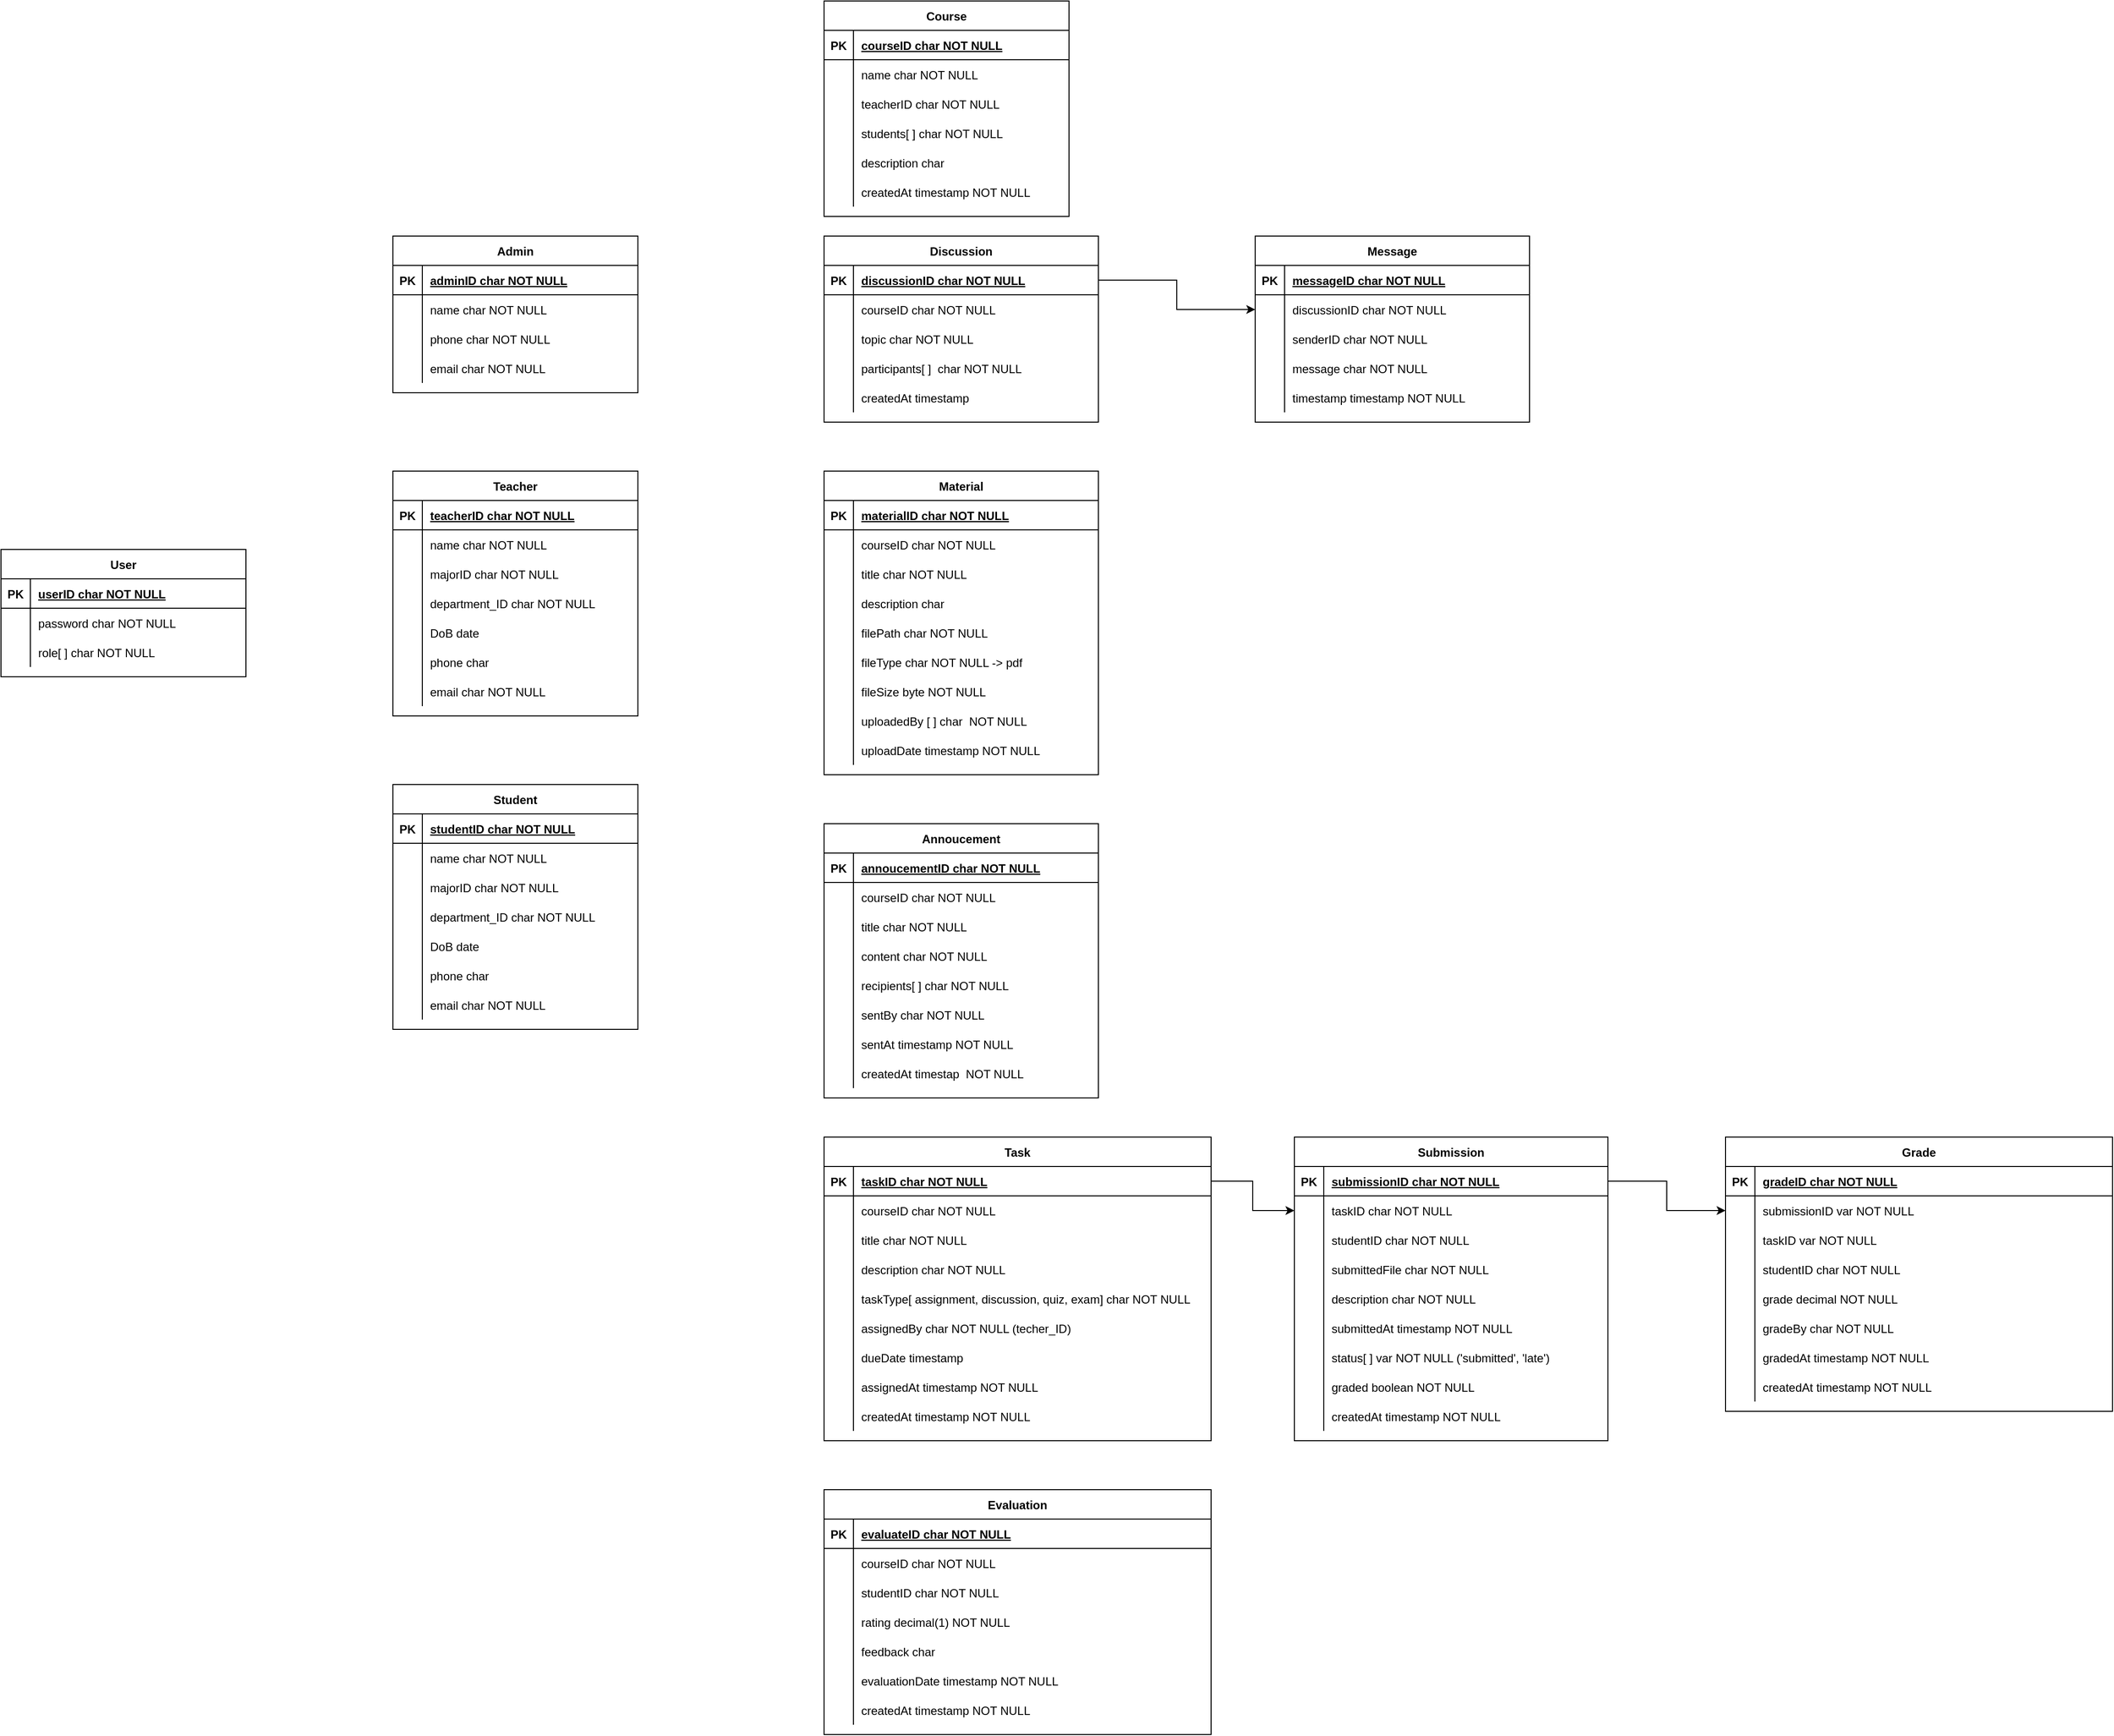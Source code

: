 <mxfile version="24.8.6">
  <diagram id="R2lEEEUBdFMjLlhIrx00" name="Page-1">
    <mxGraphModel dx="4737" dy="3160" grid="1" gridSize="10" guides="1" tooltips="1" connect="1" arrows="1" fold="1" page="1" pageScale="1" pageWidth="850" pageHeight="1100" math="0" shadow="0" extFonts="Permanent Marker^https://fonts.googleapis.com/css?family=Permanent+Marker">
      <root>
        <mxCell id="0" />
        <mxCell id="1" parent="0" />
        <mxCell id="C-vyLk0tnHw3VtMMgP7b-23" value="User" style="shape=table;startSize=30;container=1;collapsible=1;childLayout=tableLayout;fixedRows=1;rowLines=0;fontStyle=1;align=center;resizeLast=1;" parent="1" vertex="1">
          <mxGeometry x="-40" y="320" width="250" height="130" as="geometry" />
        </mxCell>
        <mxCell id="C-vyLk0tnHw3VtMMgP7b-24" value="" style="shape=partialRectangle;collapsible=0;dropTarget=0;pointerEvents=0;fillColor=none;points=[[0,0.5],[1,0.5]];portConstraint=eastwest;top=0;left=0;right=0;bottom=1;" parent="C-vyLk0tnHw3VtMMgP7b-23" vertex="1">
          <mxGeometry y="30" width="250" height="30" as="geometry" />
        </mxCell>
        <mxCell id="C-vyLk0tnHw3VtMMgP7b-25" value="PK" style="shape=partialRectangle;overflow=hidden;connectable=0;fillColor=none;top=0;left=0;bottom=0;right=0;fontStyle=1;" parent="C-vyLk0tnHw3VtMMgP7b-24" vertex="1">
          <mxGeometry width="30" height="30" as="geometry">
            <mxRectangle width="30" height="30" as="alternateBounds" />
          </mxGeometry>
        </mxCell>
        <mxCell id="C-vyLk0tnHw3VtMMgP7b-26" value="userID char NOT NULL" style="shape=partialRectangle;overflow=hidden;connectable=0;fillColor=none;top=0;left=0;bottom=0;right=0;align=left;spacingLeft=6;fontStyle=5;" parent="C-vyLk0tnHw3VtMMgP7b-24" vertex="1">
          <mxGeometry x="30" width="220" height="30" as="geometry">
            <mxRectangle width="220" height="30" as="alternateBounds" />
          </mxGeometry>
        </mxCell>
        <mxCell id="BLh79DOz76hK6fdErxaY-6" value="" style="shape=partialRectangle;collapsible=0;dropTarget=0;pointerEvents=0;fillColor=none;points=[[0,0.5],[1,0.5]];portConstraint=eastwest;top=0;left=0;right=0;bottom=0;" parent="C-vyLk0tnHw3VtMMgP7b-23" vertex="1">
          <mxGeometry y="60" width="250" height="30" as="geometry" />
        </mxCell>
        <mxCell id="BLh79DOz76hK6fdErxaY-7" value="" style="shape=partialRectangle;overflow=hidden;connectable=0;fillColor=none;top=0;left=0;bottom=0;right=0;" parent="BLh79DOz76hK6fdErxaY-6" vertex="1">
          <mxGeometry width="30" height="30" as="geometry">
            <mxRectangle width="30" height="30" as="alternateBounds" />
          </mxGeometry>
        </mxCell>
        <mxCell id="BLh79DOz76hK6fdErxaY-8" value="password char NOT NULL" style="shape=partialRectangle;overflow=hidden;connectable=0;fillColor=none;top=0;left=0;bottom=0;right=0;align=left;spacingLeft=6;" parent="BLh79DOz76hK6fdErxaY-6" vertex="1">
          <mxGeometry x="30" width="220" height="30" as="geometry">
            <mxRectangle width="220" height="30" as="alternateBounds" />
          </mxGeometry>
        </mxCell>
        <mxCell id="BLh79DOz76hK6fdErxaY-9" value="" style="shape=partialRectangle;collapsible=0;dropTarget=0;pointerEvents=0;fillColor=none;points=[[0,0.5],[1,0.5]];portConstraint=eastwest;top=0;left=0;right=0;bottom=0;" parent="C-vyLk0tnHw3VtMMgP7b-23" vertex="1">
          <mxGeometry y="90" width="250" height="30" as="geometry" />
        </mxCell>
        <mxCell id="BLh79DOz76hK6fdErxaY-10" value="" style="shape=partialRectangle;overflow=hidden;connectable=0;fillColor=none;top=0;left=0;bottom=0;right=0;" parent="BLh79DOz76hK6fdErxaY-9" vertex="1">
          <mxGeometry width="30" height="30" as="geometry">
            <mxRectangle width="30" height="30" as="alternateBounds" />
          </mxGeometry>
        </mxCell>
        <mxCell id="BLh79DOz76hK6fdErxaY-11" value="role[ ] char NOT NULL" style="shape=partialRectangle;overflow=hidden;connectable=0;fillColor=none;top=0;left=0;bottom=0;right=0;align=left;spacingLeft=6;" parent="BLh79DOz76hK6fdErxaY-9" vertex="1">
          <mxGeometry x="30" width="220" height="30" as="geometry">
            <mxRectangle width="220" height="30" as="alternateBounds" />
          </mxGeometry>
        </mxCell>
        <mxCell id="BLh79DOz76hK6fdErxaY-116" value="Student" style="shape=table;startSize=30;container=1;collapsible=1;childLayout=tableLayout;fixedRows=1;rowLines=0;fontStyle=1;align=center;resizeLast=1;" parent="1" vertex="1">
          <mxGeometry x="360" y="560" width="250" height="250" as="geometry" />
        </mxCell>
        <mxCell id="BLh79DOz76hK6fdErxaY-117" value="" style="shape=partialRectangle;collapsible=0;dropTarget=0;pointerEvents=0;fillColor=none;points=[[0,0.5],[1,0.5]];portConstraint=eastwest;top=0;left=0;right=0;bottom=1;" parent="BLh79DOz76hK6fdErxaY-116" vertex="1">
          <mxGeometry y="30" width="250" height="30" as="geometry" />
        </mxCell>
        <mxCell id="BLh79DOz76hK6fdErxaY-118" value="PK" style="shape=partialRectangle;overflow=hidden;connectable=0;fillColor=none;top=0;left=0;bottom=0;right=0;fontStyle=1;" parent="BLh79DOz76hK6fdErxaY-117" vertex="1">
          <mxGeometry width="30" height="30" as="geometry">
            <mxRectangle width="30" height="30" as="alternateBounds" />
          </mxGeometry>
        </mxCell>
        <mxCell id="BLh79DOz76hK6fdErxaY-119" value="studentID char NOT NULL" style="shape=partialRectangle;overflow=hidden;connectable=0;fillColor=none;top=0;left=0;bottom=0;right=0;align=left;spacingLeft=6;fontStyle=5;" parent="BLh79DOz76hK6fdErxaY-117" vertex="1">
          <mxGeometry x="30" width="220" height="30" as="geometry">
            <mxRectangle width="220" height="30" as="alternateBounds" />
          </mxGeometry>
        </mxCell>
        <mxCell id="BLh79DOz76hK6fdErxaY-120" value="" style="shape=partialRectangle;collapsible=0;dropTarget=0;pointerEvents=0;fillColor=none;points=[[0,0.5],[1,0.5]];portConstraint=eastwest;top=0;left=0;right=0;bottom=0;" parent="BLh79DOz76hK6fdErxaY-116" vertex="1">
          <mxGeometry y="60" width="250" height="30" as="geometry" />
        </mxCell>
        <mxCell id="BLh79DOz76hK6fdErxaY-121" value="" style="shape=partialRectangle;overflow=hidden;connectable=0;fillColor=none;top=0;left=0;bottom=0;right=0;" parent="BLh79DOz76hK6fdErxaY-120" vertex="1">
          <mxGeometry width="30" height="30" as="geometry">
            <mxRectangle width="30" height="30" as="alternateBounds" />
          </mxGeometry>
        </mxCell>
        <mxCell id="BLh79DOz76hK6fdErxaY-122" value="name char NOT NULL" style="shape=partialRectangle;overflow=hidden;connectable=0;fillColor=none;top=0;left=0;bottom=0;right=0;align=left;spacingLeft=6;" parent="BLh79DOz76hK6fdErxaY-120" vertex="1">
          <mxGeometry x="30" width="220" height="30" as="geometry">
            <mxRectangle width="220" height="30" as="alternateBounds" />
          </mxGeometry>
        </mxCell>
        <mxCell id="BLh79DOz76hK6fdErxaY-123" value="" style="shape=partialRectangle;collapsible=0;dropTarget=0;pointerEvents=0;fillColor=none;points=[[0,0.5],[1,0.5]];portConstraint=eastwest;top=0;left=0;right=0;bottom=0;" parent="BLh79DOz76hK6fdErxaY-116" vertex="1">
          <mxGeometry y="90" width="250" height="30" as="geometry" />
        </mxCell>
        <mxCell id="BLh79DOz76hK6fdErxaY-124" value="" style="shape=partialRectangle;overflow=hidden;connectable=0;fillColor=none;top=0;left=0;bottom=0;right=0;" parent="BLh79DOz76hK6fdErxaY-123" vertex="1">
          <mxGeometry width="30" height="30" as="geometry">
            <mxRectangle width="30" height="30" as="alternateBounds" />
          </mxGeometry>
        </mxCell>
        <mxCell id="BLh79DOz76hK6fdErxaY-125" value="majorID char NOT NULL" style="shape=partialRectangle;overflow=hidden;connectable=0;fillColor=none;top=0;left=0;bottom=0;right=0;align=left;spacingLeft=6;" parent="BLh79DOz76hK6fdErxaY-123" vertex="1">
          <mxGeometry x="30" width="220" height="30" as="geometry">
            <mxRectangle width="220" height="30" as="alternateBounds" />
          </mxGeometry>
        </mxCell>
        <mxCell id="BLh79DOz76hK6fdErxaY-126" value="" style="shape=partialRectangle;collapsible=0;dropTarget=0;pointerEvents=0;fillColor=none;points=[[0,0.5],[1,0.5]];portConstraint=eastwest;top=0;left=0;right=0;bottom=0;" parent="BLh79DOz76hK6fdErxaY-116" vertex="1">
          <mxGeometry y="120" width="250" height="30" as="geometry" />
        </mxCell>
        <mxCell id="BLh79DOz76hK6fdErxaY-127" value="" style="shape=partialRectangle;overflow=hidden;connectable=0;fillColor=none;top=0;left=0;bottom=0;right=0;" parent="BLh79DOz76hK6fdErxaY-126" vertex="1">
          <mxGeometry width="30" height="30" as="geometry">
            <mxRectangle width="30" height="30" as="alternateBounds" />
          </mxGeometry>
        </mxCell>
        <mxCell id="BLh79DOz76hK6fdErxaY-128" value="department_ID char NOT NULL" style="shape=partialRectangle;overflow=hidden;connectable=0;fillColor=none;top=0;left=0;bottom=0;right=0;align=left;spacingLeft=6;" parent="BLh79DOz76hK6fdErxaY-126" vertex="1">
          <mxGeometry x="30" width="220" height="30" as="geometry">
            <mxRectangle width="220" height="30" as="alternateBounds" />
          </mxGeometry>
        </mxCell>
        <mxCell id="BLh79DOz76hK6fdErxaY-142" value="" style="shape=partialRectangle;collapsible=0;dropTarget=0;pointerEvents=0;fillColor=none;points=[[0,0.5],[1,0.5]];portConstraint=eastwest;top=0;left=0;right=0;bottom=0;" parent="BLh79DOz76hK6fdErxaY-116" vertex="1">
          <mxGeometry y="150" width="250" height="30" as="geometry" />
        </mxCell>
        <mxCell id="BLh79DOz76hK6fdErxaY-143" value="" style="shape=partialRectangle;overflow=hidden;connectable=0;fillColor=none;top=0;left=0;bottom=0;right=0;" parent="BLh79DOz76hK6fdErxaY-142" vertex="1">
          <mxGeometry width="30" height="30" as="geometry">
            <mxRectangle width="30" height="30" as="alternateBounds" />
          </mxGeometry>
        </mxCell>
        <mxCell id="BLh79DOz76hK6fdErxaY-144" value="DoB date" style="shape=partialRectangle;overflow=hidden;connectable=0;fillColor=none;top=0;left=0;bottom=0;right=0;align=left;spacingLeft=6;" parent="BLh79DOz76hK6fdErxaY-142" vertex="1">
          <mxGeometry x="30" width="220" height="30" as="geometry">
            <mxRectangle width="220" height="30" as="alternateBounds" />
          </mxGeometry>
        </mxCell>
        <mxCell id="BLh79DOz76hK6fdErxaY-145" value="" style="shape=partialRectangle;collapsible=0;dropTarget=0;pointerEvents=0;fillColor=none;points=[[0,0.5],[1,0.5]];portConstraint=eastwest;top=0;left=0;right=0;bottom=0;" parent="BLh79DOz76hK6fdErxaY-116" vertex="1">
          <mxGeometry y="180" width="250" height="30" as="geometry" />
        </mxCell>
        <mxCell id="BLh79DOz76hK6fdErxaY-146" value="" style="shape=partialRectangle;overflow=hidden;connectable=0;fillColor=none;top=0;left=0;bottom=0;right=0;" parent="BLh79DOz76hK6fdErxaY-145" vertex="1">
          <mxGeometry width="30" height="30" as="geometry">
            <mxRectangle width="30" height="30" as="alternateBounds" />
          </mxGeometry>
        </mxCell>
        <mxCell id="BLh79DOz76hK6fdErxaY-147" value="phone char" style="shape=partialRectangle;overflow=hidden;connectable=0;fillColor=none;top=0;left=0;bottom=0;right=0;align=left;spacingLeft=6;" parent="BLh79DOz76hK6fdErxaY-145" vertex="1">
          <mxGeometry x="30" width="220" height="30" as="geometry">
            <mxRectangle width="220" height="30" as="alternateBounds" />
          </mxGeometry>
        </mxCell>
        <mxCell id="BLh79DOz76hK6fdErxaY-151" value="" style="shape=partialRectangle;collapsible=0;dropTarget=0;pointerEvents=0;fillColor=none;points=[[0,0.5],[1,0.5]];portConstraint=eastwest;top=0;left=0;right=0;bottom=0;" parent="BLh79DOz76hK6fdErxaY-116" vertex="1">
          <mxGeometry y="210" width="250" height="30" as="geometry" />
        </mxCell>
        <mxCell id="BLh79DOz76hK6fdErxaY-152" value="" style="shape=partialRectangle;overflow=hidden;connectable=0;fillColor=none;top=0;left=0;bottom=0;right=0;" parent="BLh79DOz76hK6fdErxaY-151" vertex="1">
          <mxGeometry width="30" height="30" as="geometry">
            <mxRectangle width="30" height="30" as="alternateBounds" />
          </mxGeometry>
        </mxCell>
        <mxCell id="BLh79DOz76hK6fdErxaY-153" value="email char NOT NULL" style="shape=partialRectangle;overflow=hidden;connectable=0;fillColor=none;top=0;left=0;bottom=0;right=0;align=left;spacingLeft=6;" parent="BLh79DOz76hK6fdErxaY-151" vertex="1">
          <mxGeometry x="30" width="220" height="30" as="geometry">
            <mxRectangle width="220" height="30" as="alternateBounds" />
          </mxGeometry>
        </mxCell>
        <mxCell id="BLh79DOz76hK6fdErxaY-176" value="Teacher" style="shape=table;startSize=30;container=1;collapsible=1;childLayout=tableLayout;fixedRows=1;rowLines=0;fontStyle=1;align=center;resizeLast=1;" parent="1" vertex="1">
          <mxGeometry x="360" y="240" width="250" height="250" as="geometry" />
        </mxCell>
        <mxCell id="BLh79DOz76hK6fdErxaY-177" value="" style="shape=partialRectangle;collapsible=0;dropTarget=0;pointerEvents=0;fillColor=none;points=[[0,0.5],[1,0.5]];portConstraint=eastwest;top=0;left=0;right=0;bottom=1;" parent="BLh79DOz76hK6fdErxaY-176" vertex="1">
          <mxGeometry y="30" width="250" height="30" as="geometry" />
        </mxCell>
        <mxCell id="BLh79DOz76hK6fdErxaY-178" value="PK" style="shape=partialRectangle;overflow=hidden;connectable=0;fillColor=none;top=0;left=0;bottom=0;right=0;fontStyle=1;" parent="BLh79DOz76hK6fdErxaY-177" vertex="1">
          <mxGeometry width="30" height="30" as="geometry">
            <mxRectangle width="30" height="30" as="alternateBounds" />
          </mxGeometry>
        </mxCell>
        <mxCell id="BLh79DOz76hK6fdErxaY-179" value="teacherID char NOT NULL" style="shape=partialRectangle;overflow=hidden;connectable=0;fillColor=none;top=0;left=0;bottom=0;right=0;align=left;spacingLeft=6;fontStyle=5;" parent="BLh79DOz76hK6fdErxaY-177" vertex="1">
          <mxGeometry x="30" width="220" height="30" as="geometry">
            <mxRectangle width="220" height="30" as="alternateBounds" />
          </mxGeometry>
        </mxCell>
        <mxCell id="BLh79DOz76hK6fdErxaY-180" value="" style="shape=partialRectangle;collapsible=0;dropTarget=0;pointerEvents=0;fillColor=none;points=[[0,0.5],[1,0.5]];portConstraint=eastwest;top=0;left=0;right=0;bottom=0;" parent="BLh79DOz76hK6fdErxaY-176" vertex="1">
          <mxGeometry y="60" width="250" height="30" as="geometry" />
        </mxCell>
        <mxCell id="BLh79DOz76hK6fdErxaY-181" value="" style="shape=partialRectangle;overflow=hidden;connectable=0;fillColor=none;top=0;left=0;bottom=0;right=0;" parent="BLh79DOz76hK6fdErxaY-180" vertex="1">
          <mxGeometry width="30" height="30" as="geometry">
            <mxRectangle width="30" height="30" as="alternateBounds" />
          </mxGeometry>
        </mxCell>
        <mxCell id="BLh79DOz76hK6fdErxaY-182" value="name char NOT NULL" style="shape=partialRectangle;overflow=hidden;connectable=0;fillColor=none;top=0;left=0;bottom=0;right=0;align=left;spacingLeft=6;" parent="BLh79DOz76hK6fdErxaY-180" vertex="1">
          <mxGeometry x="30" width="220" height="30" as="geometry">
            <mxRectangle width="220" height="30" as="alternateBounds" />
          </mxGeometry>
        </mxCell>
        <mxCell id="BLh79DOz76hK6fdErxaY-183" value="" style="shape=partialRectangle;collapsible=0;dropTarget=0;pointerEvents=0;fillColor=none;points=[[0,0.5],[1,0.5]];portConstraint=eastwest;top=0;left=0;right=0;bottom=0;" parent="BLh79DOz76hK6fdErxaY-176" vertex="1">
          <mxGeometry y="90" width="250" height="30" as="geometry" />
        </mxCell>
        <mxCell id="BLh79DOz76hK6fdErxaY-184" value="" style="shape=partialRectangle;overflow=hidden;connectable=0;fillColor=none;top=0;left=0;bottom=0;right=0;" parent="BLh79DOz76hK6fdErxaY-183" vertex="1">
          <mxGeometry width="30" height="30" as="geometry">
            <mxRectangle width="30" height="30" as="alternateBounds" />
          </mxGeometry>
        </mxCell>
        <mxCell id="BLh79DOz76hK6fdErxaY-185" value="majorID char NOT NULL" style="shape=partialRectangle;overflow=hidden;connectable=0;fillColor=none;top=0;left=0;bottom=0;right=0;align=left;spacingLeft=6;" parent="BLh79DOz76hK6fdErxaY-183" vertex="1">
          <mxGeometry x="30" width="220" height="30" as="geometry">
            <mxRectangle width="220" height="30" as="alternateBounds" />
          </mxGeometry>
        </mxCell>
        <mxCell id="BLh79DOz76hK6fdErxaY-186" value="" style="shape=partialRectangle;collapsible=0;dropTarget=0;pointerEvents=0;fillColor=none;points=[[0,0.5],[1,0.5]];portConstraint=eastwest;top=0;left=0;right=0;bottom=0;" parent="BLh79DOz76hK6fdErxaY-176" vertex="1">
          <mxGeometry y="120" width="250" height="30" as="geometry" />
        </mxCell>
        <mxCell id="BLh79DOz76hK6fdErxaY-187" value="" style="shape=partialRectangle;overflow=hidden;connectable=0;fillColor=none;top=0;left=0;bottom=0;right=0;" parent="BLh79DOz76hK6fdErxaY-186" vertex="1">
          <mxGeometry width="30" height="30" as="geometry">
            <mxRectangle width="30" height="30" as="alternateBounds" />
          </mxGeometry>
        </mxCell>
        <mxCell id="BLh79DOz76hK6fdErxaY-188" value="department_ID char NOT NULL" style="shape=partialRectangle;overflow=hidden;connectable=0;fillColor=none;top=0;left=0;bottom=0;right=0;align=left;spacingLeft=6;" parent="BLh79DOz76hK6fdErxaY-186" vertex="1">
          <mxGeometry x="30" width="220" height="30" as="geometry">
            <mxRectangle width="220" height="30" as="alternateBounds" />
          </mxGeometry>
        </mxCell>
        <mxCell id="BLh79DOz76hK6fdErxaY-189" value="" style="shape=partialRectangle;collapsible=0;dropTarget=0;pointerEvents=0;fillColor=none;points=[[0,0.5],[1,0.5]];portConstraint=eastwest;top=0;left=0;right=0;bottom=0;" parent="BLh79DOz76hK6fdErxaY-176" vertex="1">
          <mxGeometry y="150" width="250" height="30" as="geometry" />
        </mxCell>
        <mxCell id="BLh79DOz76hK6fdErxaY-190" value="" style="shape=partialRectangle;overflow=hidden;connectable=0;fillColor=none;top=0;left=0;bottom=0;right=0;" parent="BLh79DOz76hK6fdErxaY-189" vertex="1">
          <mxGeometry width="30" height="30" as="geometry">
            <mxRectangle width="30" height="30" as="alternateBounds" />
          </mxGeometry>
        </mxCell>
        <mxCell id="BLh79DOz76hK6fdErxaY-191" value="DoB date" style="shape=partialRectangle;overflow=hidden;connectable=0;fillColor=none;top=0;left=0;bottom=0;right=0;align=left;spacingLeft=6;" parent="BLh79DOz76hK6fdErxaY-189" vertex="1">
          <mxGeometry x="30" width="220" height="30" as="geometry">
            <mxRectangle width="220" height="30" as="alternateBounds" />
          </mxGeometry>
        </mxCell>
        <mxCell id="BLh79DOz76hK6fdErxaY-192" value="" style="shape=partialRectangle;collapsible=0;dropTarget=0;pointerEvents=0;fillColor=none;points=[[0,0.5],[1,0.5]];portConstraint=eastwest;top=0;left=0;right=0;bottom=0;" parent="BLh79DOz76hK6fdErxaY-176" vertex="1">
          <mxGeometry y="180" width="250" height="30" as="geometry" />
        </mxCell>
        <mxCell id="BLh79DOz76hK6fdErxaY-193" value="" style="shape=partialRectangle;overflow=hidden;connectable=0;fillColor=none;top=0;left=0;bottom=0;right=0;" parent="BLh79DOz76hK6fdErxaY-192" vertex="1">
          <mxGeometry width="30" height="30" as="geometry">
            <mxRectangle width="30" height="30" as="alternateBounds" />
          </mxGeometry>
        </mxCell>
        <mxCell id="BLh79DOz76hK6fdErxaY-194" value="phone char" style="shape=partialRectangle;overflow=hidden;connectable=0;fillColor=none;top=0;left=0;bottom=0;right=0;align=left;spacingLeft=6;" parent="BLh79DOz76hK6fdErxaY-192" vertex="1">
          <mxGeometry x="30" width="220" height="30" as="geometry">
            <mxRectangle width="220" height="30" as="alternateBounds" />
          </mxGeometry>
        </mxCell>
        <mxCell id="BLh79DOz76hK6fdErxaY-195" value="" style="shape=partialRectangle;collapsible=0;dropTarget=0;pointerEvents=0;fillColor=none;points=[[0,0.5],[1,0.5]];portConstraint=eastwest;top=0;left=0;right=0;bottom=0;" parent="BLh79DOz76hK6fdErxaY-176" vertex="1">
          <mxGeometry y="210" width="250" height="30" as="geometry" />
        </mxCell>
        <mxCell id="BLh79DOz76hK6fdErxaY-196" value="" style="shape=partialRectangle;overflow=hidden;connectable=0;fillColor=none;top=0;left=0;bottom=0;right=0;" parent="BLh79DOz76hK6fdErxaY-195" vertex="1">
          <mxGeometry width="30" height="30" as="geometry">
            <mxRectangle width="30" height="30" as="alternateBounds" />
          </mxGeometry>
        </mxCell>
        <mxCell id="BLh79DOz76hK6fdErxaY-197" value="email char NOT NULL" style="shape=partialRectangle;overflow=hidden;connectable=0;fillColor=none;top=0;left=0;bottom=0;right=0;align=left;spacingLeft=6;" parent="BLh79DOz76hK6fdErxaY-195" vertex="1">
          <mxGeometry x="30" width="220" height="30" as="geometry">
            <mxRectangle width="220" height="30" as="alternateBounds" />
          </mxGeometry>
        </mxCell>
        <mxCell id="BLh79DOz76hK6fdErxaY-198" value="Admin" style="shape=table;startSize=30;container=1;collapsible=1;childLayout=tableLayout;fixedRows=1;rowLines=0;fontStyle=1;align=center;resizeLast=1;" parent="1" vertex="1">
          <mxGeometry x="360" width="250" height="160" as="geometry" />
        </mxCell>
        <mxCell id="BLh79DOz76hK6fdErxaY-199" value="" style="shape=partialRectangle;collapsible=0;dropTarget=0;pointerEvents=0;fillColor=none;points=[[0,0.5],[1,0.5]];portConstraint=eastwest;top=0;left=0;right=0;bottom=1;" parent="BLh79DOz76hK6fdErxaY-198" vertex="1">
          <mxGeometry y="30" width="250" height="30" as="geometry" />
        </mxCell>
        <mxCell id="BLh79DOz76hK6fdErxaY-200" value="PK" style="shape=partialRectangle;overflow=hidden;connectable=0;fillColor=none;top=0;left=0;bottom=0;right=0;fontStyle=1;" parent="BLh79DOz76hK6fdErxaY-199" vertex="1">
          <mxGeometry width="30" height="30" as="geometry">
            <mxRectangle width="30" height="30" as="alternateBounds" />
          </mxGeometry>
        </mxCell>
        <mxCell id="BLh79DOz76hK6fdErxaY-201" value="adminID char NOT NULL" style="shape=partialRectangle;overflow=hidden;connectable=0;fillColor=none;top=0;left=0;bottom=0;right=0;align=left;spacingLeft=6;fontStyle=5;" parent="BLh79DOz76hK6fdErxaY-199" vertex="1">
          <mxGeometry x="30" width="220" height="30" as="geometry">
            <mxRectangle width="220" height="30" as="alternateBounds" />
          </mxGeometry>
        </mxCell>
        <mxCell id="BLh79DOz76hK6fdErxaY-202" value="" style="shape=partialRectangle;collapsible=0;dropTarget=0;pointerEvents=0;fillColor=none;points=[[0,0.5],[1,0.5]];portConstraint=eastwest;top=0;left=0;right=0;bottom=0;" parent="BLh79DOz76hK6fdErxaY-198" vertex="1">
          <mxGeometry y="60" width="250" height="30" as="geometry" />
        </mxCell>
        <mxCell id="BLh79DOz76hK6fdErxaY-203" value="" style="shape=partialRectangle;overflow=hidden;connectable=0;fillColor=none;top=0;left=0;bottom=0;right=0;" parent="BLh79DOz76hK6fdErxaY-202" vertex="1">
          <mxGeometry width="30" height="30" as="geometry">
            <mxRectangle width="30" height="30" as="alternateBounds" />
          </mxGeometry>
        </mxCell>
        <mxCell id="BLh79DOz76hK6fdErxaY-204" value="name char NOT NULL" style="shape=partialRectangle;overflow=hidden;connectable=0;fillColor=none;top=0;left=0;bottom=0;right=0;align=left;spacingLeft=6;" parent="BLh79DOz76hK6fdErxaY-202" vertex="1">
          <mxGeometry x="30" width="220" height="30" as="geometry">
            <mxRectangle width="220" height="30" as="alternateBounds" />
          </mxGeometry>
        </mxCell>
        <mxCell id="BLh79DOz76hK6fdErxaY-214" value="" style="shape=partialRectangle;collapsible=0;dropTarget=0;pointerEvents=0;fillColor=none;points=[[0,0.5],[1,0.5]];portConstraint=eastwest;top=0;left=0;right=0;bottom=0;" parent="BLh79DOz76hK6fdErxaY-198" vertex="1">
          <mxGeometry y="90" width="250" height="30" as="geometry" />
        </mxCell>
        <mxCell id="BLh79DOz76hK6fdErxaY-215" value="" style="shape=partialRectangle;overflow=hidden;connectable=0;fillColor=none;top=0;left=0;bottom=0;right=0;" parent="BLh79DOz76hK6fdErxaY-214" vertex="1">
          <mxGeometry width="30" height="30" as="geometry">
            <mxRectangle width="30" height="30" as="alternateBounds" />
          </mxGeometry>
        </mxCell>
        <mxCell id="BLh79DOz76hK6fdErxaY-216" value="phone char NOT NULL" style="shape=partialRectangle;overflow=hidden;connectable=0;fillColor=none;top=0;left=0;bottom=0;right=0;align=left;spacingLeft=6;" parent="BLh79DOz76hK6fdErxaY-214" vertex="1">
          <mxGeometry x="30" width="220" height="30" as="geometry">
            <mxRectangle width="220" height="30" as="alternateBounds" />
          </mxGeometry>
        </mxCell>
        <mxCell id="BLh79DOz76hK6fdErxaY-217" value="" style="shape=partialRectangle;collapsible=0;dropTarget=0;pointerEvents=0;fillColor=none;points=[[0,0.5],[1,0.5]];portConstraint=eastwest;top=0;left=0;right=0;bottom=0;" parent="BLh79DOz76hK6fdErxaY-198" vertex="1">
          <mxGeometry y="120" width="250" height="30" as="geometry" />
        </mxCell>
        <mxCell id="BLh79DOz76hK6fdErxaY-218" value="" style="shape=partialRectangle;overflow=hidden;connectable=0;fillColor=none;top=0;left=0;bottom=0;right=0;" parent="BLh79DOz76hK6fdErxaY-217" vertex="1">
          <mxGeometry width="30" height="30" as="geometry">
            <mxRectangle width="30" height="30" as="alternateBounds" />
          </mxGeometry>
        </mxCell>
        <mxCell id="BLh79DOz76hK6fdErxaY-219" value="email char NOT NULL" style="shape=partialRectangle;overflow=hidden;connectable=0;fillColor=none;top=0;left=0;bottom=0;right=0;align=left;spacingLeft=6;" parent="BLh79DOz76hK6fdErxaY-217" vertex="1">
          <mxGeometry x="30" width="220" height="30" as="geometry">
            <mxRectangle width="220" height="30" as="alternateBounds" />
          </mxGeometry>
        </mxCell>
        <mxCell id="BLh79DOz76hK6fdErxaY-220" value="Course" style="shape=table;startSize=30;container=1;collapsible=1;childLayout=tableLayout;fixedRows=1;rowLines=0;fontStyle=1;align=center;resizeLast=1;" parent="1" vertex="1">
          <mxGeometry x="800" y="-240" width="250" height="220" as="geometry" />
        </mxCell>
        <mxCell id="BLh79DOz76hK6fdErxaY-221" value="" style="shape=partialRectangle;collapsible=0;dropTarget=0;pointerEvents=0;fillColor=none;points=[[0,0.5],[1,0.5]];portConstraint=eastwest;top=0;left=0;right=0;bottom=1;" parent="BLh79DOz76hK6fdErxaY-220" vertex="1">
          <mxGeometry y="30" width="250" height="30" as="geometry" />
        </mxCell>
        <mxCell id="BLh79DOz76hK6fdErxaY-222" value="PK" style="shape=partialRectangle;overflow=hidden;connectable=0;fillColor=none;top=0;left=0;bottom=0;right=0;fontStyle=1;" parent="BLh79DOz76hK6fdErxaY-221" vertex="1">
          <mxGeometry width="30" height="30" as="geometry">
            <mxRectangle width="30" height="30" as="alternateBounds" />
          </mxGeometry>
        </mxCell>
        <mxCell id="BLh79DOz76hK6fdErxaY-223" value="courseID char NOT NULL" style="shape=partialRectangle;overflow=hidden;connectable=0;fillColor=none;top=0;left=0;bottom=0;right=0;align=left;spacingLeft=6;fontStyle=5;" parent="BLh79DOz76hK6fdErxaY-221" vertex="1">
          <mxGeometry x="30" width="220" height="30" as="geometry">
            <mxRectangle width="220" height="30" as="alternateBounds" />
          </mxGeometry>
        </mxCell>
        <mxCell id="BLh79DOz76hK6fdErxaY-224" value="" style="shape=partialRectangle;collapsible=0;dropTarget=0;pointerEvents=0;fillColor=none;points=[[0,0.5],[1,0.5]];portConstraint=eastwest;top=0;left=0;right=0;bottom=0;" parent="BLh79DOz76hK6fdErxaY-220" vertex="1">
          <mxGeometry y="60" width="250" height="30" as="geometry" />
        </mxCell>
        <mxCell id="BLh79DOz76hK6fdErxaY-225" value="" style="shape=partialRectangle;overflow=hidden;connectable=0;fillColor=none;top=0;left=0;bottom=0;right=0;" parent="BLh79DOz76hK6fdErxaY-224" vertex="1">
          <mxGeometry width="30" height="30" as="geometry">
            <mxRectangle width="30" height="30" as="alternateBounds" />
          </mxGeometry>
        </mxCell>
        <mxCell id="BLh79DOz76hK6fdErxaY-226" value="name char NOT NULL" style="shape=partialRectangle;overflow=hidden;connectable=0;fillColor=none;top=0;left=0;bottom=0;right=0;align=left;spacingLeft=6;" parent="BLh79DOz76hK6fdErxaY-224" vertex="1">
          <mxGeometry x="30" width="220" height="30" as="geometry">
            <mxRectangle width="220" height="30" as="alternateBounds" />
          </mxGeometry>
        </mxCell>
        <mxCell id="BLh79DOz76hK6fdErxaY-227" value="" style="shape=partialRectangle;collapsible=0;dropTarget=0;pointerEvents=0;fillColor=none;points=[[0,0.5],[1,0.5]];portConstraint=eastwest;top=0;left=0;right=0;bottom=0;" parent="BLh79DOz76hK6fdErxaY-220" vertex="1">
          <mxGeometry y="90" width="250" height="30" as="geometry" />
        </mxCell>
        <mxCell id="BLh79DOz76hK6fdErxaY-228" value="" style="shape=partialRectangle;overflow=hidden;connectable=0;fillColor=none;top=0;left=0;bottom=0;right=0;" parent="BLh79DOz76hK6fdErxaY-227" vertex="1">
          <mxGeometry width="30" height="30" as="geometry">
            <mxRectangle width="30" height="30" as="alternateBounds" />
          </mxGeometry>
        </mxCell>
        <mxCell id="BLh79DOz76hK6fdErxaY-229" value="teacherID char NOT NULL" style="shape=partialRectangle;overflow=hidden;connectable=0;fillColor=none;top=0;left=0;bottom=0;right=0;align=left;spacingLeft=6;" parent="BLh79DOz76hK6fdErxaY-227" vertex="1">
          <mxGeometry x="30" width="220" height="30" as="geometry">
            <mxRectangle width="220" height="30" as="alternateBounds" />
          </mxGeometry>
        </mxCell>
        <mxCell id="BLh79DOz76hK6fdErxaY-296" value="" style="shape=partialRectangle;collapsible=0;dropTarget=0;pointerEvents=0;fillColor=none;points=[[0,0.5],[1,0.5]];portConstraint=eastwest;top=0;left=0;right=0;bottom=0;" parent="BLh79DOz76hK6fdErxaY-220" vertex="1">
          <mxGeometry y="120" width="250" height="30" as="geometry" />
        </mxCell>
        <mxCell id="BLh79DOz76hK6fdErxaY-297" value="" style="shape=partialRectangle;overflow=hidden;connectable=0;fillColor=none;top=0;left=0;bottom=0;right=0;" parent="BLh79DOz76hK6fdErxaY-296" vertex="1">
          <mxGeometry width="30" height="30" as="geometry">
            <mxRectangle width="30" height="30" as="alternateBounds" />
          </mxGeometry>
        </mxCell>
        <mxCell id="BLh79DOz76hK6fdErxaY-298" value="students[ ] char NOT NULL" style="shape=partialRectangle;overflow=hidden;connectable=0;fillColor=none;top=0;left=0;bottom=0;right=0;align=left;spacingLeft=6;" parent="BLh79DOz76hK6fdErxaY-296" vertex="1">
          <mxGeometry x="30" width="220" height="30" as="geometry">
            <mxRectangle width="220" height="30" as="alternateBounds" />
          </mxGeometry>
        </mxCell>
        <mxCell id="BLh79DOz76hK6fdErxaY-299" value="" style="shape=partialRectangle;collapsible=0;dropTarget=0;pointerEvents=0;fillColor=none;points=[[0,0.5],[1,0.5]];portConstraint=eastwest;top=0;left=0;right=0;bottom=0;" parent="BLh79DOz76hK6fdErxaY-220" vertex="1">
          <mxGeometry y="150" width="250" height="30" as="geometry" />
        </mxCell>
        <mxCell id="BLh79DOz76hK6fdErxaY-300" value="" style="shape=partialRectangle;overflow=hidden;connectable=0;fillColor=none;top=0;left=0;bottom=0;right=0;" parent="BLh79DOz76hK6fdErxaY-299" vertex="1">
          <mxGeometry width="30" height="30" as="geometry">
            <mxRectangle width="30" height="30" as="alternateBounds" />
          </mxGeometry>
        </mxCell>
        <mxCell id="BLh79DOz76hK6fdErxaY-301" value="description char" style="shape=partialRectangle;overflow=hidden;connectable=0;fillColor=none;top=0;left=0;bottom=0;right=0;align=left;spacingLeft=6;" parent="BLh79DOz76hK6fdErxaY-299" vertex="1">
          <mxGeometry x="30" width="220" height="30" as="geometry">
            <mxRectangle width="220" height="30" as="alternateBounds" />
          </mxGeometry>
        </mxCell>
        <mxCell id="BLh79DOz76hK6fdErxaY-302" value="" style="shape=partialRectangle;collapsible=0;dropTarget=0;pointerEvents=0;fillColor=none;points=[[0,0.5],[1,0.5]];portConstraint=eastwest;top=0;left=0;right=0;bottom=0;" parent="BLh79DOz76hK6fdErxaY-220" vertex="1">
          <mxGeometry y="180" width="250" height="30" as="geometry" />
        </mxCell>
        <mxCell id="BLh79DOz76hK6fdErxaY-303" value="" style="shape=partialRectangle;overflow=hidden;connectable=0;fillColor=none;top=0;left=0;bottom=0;right=0;" parent="BLh79DOz76hK6fdErxaY-302" vertex="1">
          <mxGeometry width="30" height="30" as="geometry">
            <mxRectangle width="30" height="30" as="alternateBounds" />
          </mxGeometry>
        </mxCell>
        <mxCell id="BLh79DOz76hK6fdErxaY-304" value="createdAt timestamp NOT NULL" style="shape=partialRectangle;overflow=hidden;connectable=0;fillColor=none;top=0;left=0;bottom=0;right=0;align=left;spacingLeft=6;" parent="BLh79DOz76hK6fdErxaY-302" vertex="1">
          <mxGeometry x="30" width="220" height="30" as="geometry">
            <mxRectangle width="220" height="30" as="alternateBounds" />
          </mxGeometry>
        </mxCell>
        <mxCell id="BLh79DOz76hK6fdErxaY-242" value="Discussion" style="shape=table;startSize=30;container=1;collapsible=1;childLayout=tableLayout;fixedRows=1;rowLines=0;fontStyle=1;align=center;resizeLast=1;" parent="1" vertex="1">
          <mxGeometry x="800" width="280" height="190" as="geometry" />
        </mxCell>
        <mxCell id="BLh79DOz76hK6fdErxaY-243" value="" style="shape=partialRectangle;collapsible=0;dropTarget=0;pointerEvents=0;fillColor=none;points=[[0,0.5],[1,0.5]];portConstraint=eastwest;top=0;left=0;right=0;bottom=1;" parent="BLh79DOz76hK6fdErxaY-242" vertex="1">
          <mxGeometry y="30" width="280" height="30" as="geometry" />
        </mxCell>
        <mxCell id="BLh79DOz76hK6fdErxaY-244" value="PK" style="shape=partialRectangle;overflow=hidden;connectable=0;fillColor=none;top=0;left=0;bottom=0;right=0;fontStyle=1;" parent="BLh79DOz76hK6fdErxaY-243" vertex="1">
          <mxGeometry width="30" height="30" as="geometry">
            <mxRectangle width="30" height="30" as="alternateBounds" />
          </mxGeometry>
        </mxCell>
        <mxCell id="BLh79DOz76hK6fdErxaY-245" value="discussionID char NOT NULL" style="shape=partialRectangle;overflow=hidden;connectable=0;fillColor=none;top=0;left=0;bottom=0;right=0;align=left;spacingLeft=6;fontStyle=5;" parent="BLh79DOz76hK6fdErxaY-243" vertex="1">
          <mxGeometry x="30" width="250" height="30" as="geometry">
            <mxRectangle width="250" height="30" as="alternateBounds" />
          </mxGeometry>
        </mxCell>
        <mxCell id="BLh79DOz76hK6fdErxaY-249" value="" style="shape=partialRectangle;collapsible=0;dropTarget=0;pointerEvents=0;fillColor=none;points=[[0,0.5],[1,0.5]];portConstraint=eastwest;top=0;left=0;right=0;bottom=0;" parent="BLh79DOz76hK6fdErxaY-242" vertex="1">
          <mxGeometry y="60" width="280" height="30" as="geometry" />
        </mxCell>
        <mxCell id="BLh79DOz76hK6fdErxaY-250" value="" style="shape=partialRectangle;overflow=hidden;connectable=0;fillColor=none;top=0;left=0;bottom=0;right=0;" parent="BLh79DOz76hK6fdErxaY-249" vertex="1">
          <mxGeometry width="30" height="30" as="geometry">
            <mxRectangle width="30" height="30" as="alternateBounds" />
          </mxGeometry>
        </mxCell>
        <mxCell id="BLh79DOz76hK6fdErxaY-251" value="courseID char NOT NULL" style="shape=partialRectangle;overflow=hidden;connectable=0;fillColor=none;top=0;left=0;bottom=0;right=0;align=left;spacingLeft=6;" parent="BLh79DOz76hK6fdErxaY-249" vertex="1">
          <mxGeometry x="30" width="250" height="30" as="geometry">
            <mxRectangle width="250" height="30" as="alternateBounds" />
          </mxGeometry>
        </mxCell>
        <mxCell id="BLh79DOz76hK6fdErxaY-252" value="" style="shape=partialRectangle;collapsible=0;dropTarget=0;pointerEvents=0;fillColor=none;points=[[0,0.5],[1,0.5]];portConstraint=eastwest;top=0;left=0;right=0;bottom=0;" parent="BLh79DOz76hK6fdErxaY-242" vertex="1">
          <mxGeometry y="90" width="280" height="30" as="geometry" />
        </mxCell>
        <mxCell id="BLh79DOz76hK6fdErxaY-253" value="" style="shape=partialRectangle;overflow=hidden;connectable=0;fillColor=none;top=0;left=0;bottom=0;right=0;" parent="BLh79DOz76hK6fdErxaY-252" vertex="1">
          <mxGeometry width="30" height="30" as="geometry">
            <mxRectangle width="30" height="30" as="alternateBounds" />
          </mxGeometry>
        </mxCell>
        <mxCell id="BLh79DOz76hK6fdErxaY-254" value="topic char NOT NULL" style="shape=partialRectangle;overflow=hidden;connectable=0;fillColor=none;top=0;left=0;bottom=0;right=0;align=left;spacingLeft=6;" parent="BLh79DOz76hK6fdErxaY-252" vertex="1">
          <mxGeometry x="30" width="250" height="30" as="geometry">
            <mxRectangle width="250" height="30" as="alternateBounds" />
          </mxGeometry>
        </mxCell>
        <mxCell id="BLh79DOz76hK6fdErxaY-255" value="" style="shape=partialRectangle;collapsible=0;dropTarget=0;pointerEvents=0;fillColor=none;points=[[0,0.5],[1,0.5]];portConstraint=eastwest;top=0;left=0;right=0;bottom=0;" parent="BLh79DOz76hK6fdErxaY-242" vertex="1">
          <mxGeometry y="120" width="280" height="30" as="geometry" />
        </mxCell>
        <mxCell id="BLh79DOz76hK6fdErxaY-256" value="" style="shape=partialRectangle;overflow=hidden;connectable=0;fillColor=none;top=0;left=0;bottom=0;right=0;" parent="BLh79DOz76hK6fdErxaY-255" vertex="1">
          <mxGeometry width="30" height="30" as="geometry">
            <mxRectangle width="30" height="30" as="alternateBounds" />
          </mxGeometry>
        </mxCell>
        <mxCell id="BLh79DOz76hK6fdErxaY-257" value="participants[ ]  char NOT NULL" style="shape=partialRectangle;overflow=hidden;connectable=0;fillColor=none;top=0;left=0;bottom=0;right=0;align=left;spacingLeft=6;" parent="BLh79DOz76hK6fdErxaY-255" vertex="1">
          <mxGeometry x="30" width="250" height="30" as="geometry">
            <mxRectangle width="250" height="30" as="alternateBounds" />
          </mxGeometry>
        </mxCell>
        <mxCell id="BLh79DOz76hK6fdErxaY-258" value="" style="shape=partialRectangle;collapsible=0;dropTarget=0;pointerEvents=0;fillColor=none;points=[[0,0.5],[1,0.5]];portConstraint=eastwest;top=0;left=0;right=0;bottom=0;" parent="BLh79DOz76hK6fdErxaY-242" vertex="1">
          <mxGeometry y="150" width="280" height="30" as="geometry" />
        </mxCell>
        <mxCell id="BLh79DOz76hK6fdErxaY-259" value="" style="shape=partialRectangle;overflow=hidden;connectable=0;fillColor=none;top=0;left=0;bottom=0;right=0;" parent="BLh79DOz76hK6fdErxaY-258" vertex="1">
          <mxGeometry width="30" height="30" as="geometry">
            <mxRectangle width="30" height="30" as="alternateBounds" />
          </mxGeometry>
        </mxCell>
        <mxCell id="BLh79DOz76hK6fdErxaY-260" value="createdAt timestamp" style="shape=partialRectangle;overflow=hidden;connectable=0;fillColor=none;top=0;left=0;bottom=0;right=0;align=left;spacingLeft=6;" parent="BLh79DOz76hK6fdErxaY-258" vertex="1">
          <mxGeometry x="30" width="250" height="30" as="geometry">
            <mxRectangle width="250" height="30" as="alternateBounds" />
          </mxGeometry>
        </mxCell>
        <mxCell id="BLh79DOz76hK6fdErxaY-264" value="Message" style="shape=table;startSize=30;container=1;collapsible=1;childLayout=tableLayout;fixedRows=1;rowLines=0;fontStyle=1;align=center;resizeLast=1;" parent="1" vertex="1">
          <mxGeometry x="1240" width="280" height="190" as="geometry" />
        </mxCell>
        <mxCell id="BLh79DOz76hK6fdErxaY-265" value="" style="shape=partialRectangle;collapsible=0;dropTarget=0;pointerEvents=0;fillColor=none;points=[[0,0.5],[1,0.5]];portConstraint=eastwest;top=0;left=0;right=0;bottom=1;" parent="BLh79DOz76hK6fdErxaY-264" vertex="1">
          <mxGeometry y="30" width="280" height="30" as="geometry" />
        </mxCell>
        <mxCell id="BLh79DOz76hK6fdErxaY-266" value="PK" style="shape=partialRectangle;overflow=hidden;connectable=0;fillColor=none;top=0;left=0;bottom=0;right=0;fontStyle=1;" parent="BLh79DOz76hK6fdErxaY-265" vertex="1">
          <mxGeometry width="30" height="30" as="geometry">
            <mxRectangle width="30" height="30" as="alternateBounds" />
          </mxGeometry>
        </mxCell>
        <mxCell id="BLh79DOz76hK6fdErxaY-267" value="messageID char NOT NULL" style="shape=partialRectangle;overflow=hidden;connectable=0;fillColor=none;top=0;left=0;bottom=0;right=0;align=left;spacingLeft=6;fontStyle=5;" parent="BLh79DOz76hK6fdErxaY-265" vertex="1">
          <mxGeometry x="30" width="250" height="30" as="geometry">
            <mxRectangle width="250" height="30" as="alternateBounds" />
          </mxGeometry>
        </mxCell>
        <mxCell id="BLh79DOz76hK6fdErxaY-268" value="" style="shape=partialRectangle;collapsible=0;dropTarget=0;pointerEvents=0;fillColor=none;points=[[0,0.5],[1,0.5]];portConstraint=eastwest;top=0;left=0;right=0;bottom=0;" parent="BLh79DOz76hK6fdErxaY-264" vertex="1">
          <mxGeometry y="60" width="280" height="30" as="geometry" />
        </mxCell>
        <mxCell id="BLh79DOz76hK6fdErxaY-269" value="" style="shape=partialRectangle;overflow=hidden;connectable=0;fillColor=none;top=0;left=0;bottom=0;right=0;" parent="BLh79DOz76hK6fdErxaY-268" vertex="1">
          <mxGeometry width="30" height="30" as="geometry">
            <mxRectangle width="30" height="30" as="alternateBounds" />
          </mxGeometry>
        </mxCell>
        <mxCell id="BLh79DOz76hK6fdErxaY-270" value="discussionID char NOT NULL" style="shape=partialRectangle;overflow=hidden;connectable=0;fillColor=none;top=0;left=0;bottom=0;right=0;align=left;spacingLeft=6;" parent="BLh79DOz76hK6fdErxaY-268" vertex="1">
          <mxGeometry x="30" width="250" height="30" as="geometry">
            <mxRectangle width="250" height="30" as="alternateBounds" />
          </mxGeometry>
        </mxCell>
        <mxCell id="BLh79DOz76hK6fdErxaY-271" value="" style="shape=partialRectangle;collapsible=0;dropTarget=0;pointerEvents=0;fillColor=none;points=[[0,0.5],[1,0.5]];portConstraint=eastwest;top=0;left=0;right=0;bottom=0;" parent="BLh79DOz76hK6fdErxaY-264" vertex="1">
          <mxGeometry y="90" width="280" height="30" as="geometry" />
        </mxCell>
        <mxCell id="BLh79DOz76hK6fdErxaY-272" value="" style="shape=partialRectangle;overflow=hidden;connectable=0;fillColor=none;top=0;left=0;bottom=0;right=0;" parent="BLh79DOz76hK6fdErxaY-271" vertex="1">
          <mxGeometry width="30" height="30" as="geometry">
            <mxRectangle width="30" height="30" as="alternateBounds" />
          </mxGeometry>
        </mxCell>
        <mxCell id="BLh79DOz76hK6fdErxaY-273" value="senderID char NOT NULL" style="shape=partialRectangle;overflow=hidden;connectable=0;fillColor=none;top=0;left=0;bottom=0;right=0;align=left;spacingLeft=6;" parent="BLh79DOz76hK6fdErxaY-271" vertex="1">
          <mxGeometry x="30" width="250" height="30" as="geometry">
            <mxRectangle width="250" height="30" as="alternateBounds" />
          </mxGeometry>
        </mxCell>
        <mxCell id="BLh79DOz76hK6fdErxaY-274" value="" style="shape=partialRectangle;collapsible=0;dropTarget=0;pointerEvents=0;fillColor=none;points=[[0,0.5],[1,0.5]];portConstraint=eastwest;top=0;left=0;right=0;bottom=0;" parent="BLh79DOz76hK6fdErxaY-264" vertex="1">
          <mxGeometry y="120" width="280" height="30" as="geometry" />
        </mxCell>
        <mxCell id="BLh79DOz76hK6fdErxaY-275" value="" style="shape=partialRectangle;overflow=hidden;connectable=0;fillColor=none;top=0;left=0;bottom=0;right=0;" parent="BLh79DOz76hK6fdErxaY-274" vertex="1">
          <mxGeometry width="30" height="30" as="geometry">
            <mxRectangle width="30" height="30" as="alternateBounds" />
          </mxGeometry>
        </mxCell>
        <mxCell id="BLh79DOz76hK6fdErxaY-276" value="message char NOT NULL" style="shape=partialRectangle;overflow=hidden;connectable=0;fillColor=none;top=0;left=0;bottom=0;right=0;align=left;spacingLeft=6;" parent="BLh79DOz76hK6fdErxaY-274" vertex="1">
          <mxGeometry x="30" width="250" height="30" as="geometry">
            <mxRectangle width="250" height="30" as="alternateBounds" />
          </mxGeometry>
        </mxCell>
        <mxCell id="BLh79DOz76hK6fdErxaY-277" value="" style="shape=partialRectangle;collapsible=0;dropTarget=0;pointerEvents=0;fillColor=none;points=[[0,0.5],[1,0.5]];portConstraint=eastwest;top=0;left=0;right=0;bottom=0;" parent="BLh79DOz76hK6fdErxaY-264" vertex="1">
          <mxGeometry y="150" width="280" height="30" as="geometry" />
        </mxCell>
        <mxCell id="BLh79DOz76hK6fdErxaY-278" value="" style="shape=partialRectangle;overflow=hidden;connectable=0;fillColor=none;top=0;left=0;bottom=0;right=0;" parent="BLh79DOz76hK6fdErxaY-277" vertex="1">
          <mxGeometry width="30" height="30" as="geometry">
            <mxRectangle width="30" height="30" as="alternateBounds" />
          </mxGeometry>
        </mxCell>
        <mxCell id="BLh79DOz76hK6fdErxaY-279" value="timestamp timestamp NOT NULL" style="shape=partialRectangle;overflow=hidden;connectable=0;fillColor=none;top=0;left=0;bottom=0;right=0;align=left;spacingLeft=6;" parent="BLh79DOz76hK6fdErxaY-277" vertex="1">
          <mxGeometry x="30" width="250" height="30" as="geometry">
            <mxRectangle width="250" height="30" as="alternateBounds" />
          </mxGeometry>
        </mxCell>
        <mxCell id="BLh79DOz76hK6fdErxaY-280" value="Material" style="shape=table;startSize=30;container=1;collapsible=1;childLayout=tableLayout;fixedRows=1;rowLines=0;fontStyle=1;align=center;resizeLast=1;" parent="1" vertex="1">
          <mxGeometry x="800" y="240" width="280" height="310" as="geometry" />
        </mxCell>
        <mxCell id="BLh79DOz76hK6fdErxaY-281" value="" style="shape=partialRectangle;collapsible=0;dropTarget=0;pointerEvents=0;fillColor=none;points=[[0,0.5],[1,0.5]];portConstraint=eastwest;top=0;left=0;right=0;bottom=1;" parent="BLh79DOz76hK6fdErxaY-280" vertex="1">
          <mxGeometry y="30" width="280" height="30" as="geometry" />
        </mxCell>
        <mxCell id="BLh79DOz76hK6fdErxaY-282" value="PK" style="shape=partialRectangle;overflow=hidden;connectable=0;fillColor=none;top=0;left=0;bottom=0;right=0;fontStyle=1;" parent="BLh79DOz76hK6fdErxaY-281" vertex="1">
          <mxGeometry width="30" height="30" as="geometry">
            <mxRectangle width="30" height="30" as="alternateBounds" />
          </mxGeometry>
        </mxCell>
        <mxCell id="BLh79DOz76hK6fdErxaY-283" value="materialID char NOT NULL" style="shape=partialRectangle;overflow=hidden;connectable=0;fillColor=none;top=0;left=0;bottom=0;right=0;align=left;spacingLeft=6;fontStyle=5;" parent="BLh79DOz76hK6fdErxaY-281" vertex="1">
          <mxGeometry x="30" width="250" height="30" as="geometry">
            <mxRectangle width="250" height="30" as="alternateBounds" />
          </mxGeometry>
        </mxCell>
        <mxCell id="BLh79DOz76hK6fdErxaY-284" value="" style="shape=partialRectangle;collapsible=0;dropTarget=0;pointerEvents=0;fillColor=none;points=[[0,0.5],[1,0.5]];portConstraint=eastwest;top=0;left=0;right=0;bottom=0;" parent="BLh79DOz76hK6fdErxaY-280" vertex="1">
          <mxGeometry y="60" width="280" height="30" as="geometry" />
        </mxCell>
        <mxCell id="BLh79DOz76hK6fdErxaY-285" value="" style="shape=partialRectangle;overflow=hidden;connectable=0;fillColor=none;top=0;left=0;bottom=0;right=0;" parent="BLh79DOz76hK6fdErxaY-284" vertex="1">
          <mxGeometry width="30" height="30" as="geometry">
            <mxRectangle width="30" height="30" as="alternateBounds" />
          </mxGeometry>
        </mxCell>
        <mxCell id="BLh79DOz76hK6fdErxaY-286" value="courseID char NOT NULL" style="shape=partialRectangle;overflow=hidden;connectable=0;fillColor=none;top=0;left=0;bottom=0;right=0;align=left;spacingLeft=6;" parent="BLh79DOz76hK6fdErxaY-284" vertex="1">
          <mxGeometry x="30" width="250" height="30" as="geometry">
            <mxRectangle width="250" height="30" as="alternateBounds" />
          </mxGeometry>
        </mxCell>
        <mxCell id="BLh79DOz76hK6fdErxaY-287" value="" style="shape=partialRectangle;collapsible=0;dropTarget=0;pointerEvents=0;fillColor=none;points=[[0,0.5],[1,0.5]];portConstraint=eastwest;top=0;left=0;right=0;bottom=0;" parent="BLh79DOz76hK6fdErxaY-280" vertex="1">
          <mxGeometry y="90" width="280" height="30" as="geometry" />
        </mxCell>
        <mxCell id="BLh79DOz76hK6fdErxaY-288" value="" style="shape=partialRectangle;overflow=hidden;connectable=0;fillColor=none;top=0;left=0;bottom=0;right=0;" parent="BLh79DOz76hK6fdErxaY-287" vertex="1">
          <mxGeometry width="30" height="30" as="geometry">
            <mxRectangle width="30" height="30" as="alternateBounds" />
          </mxGeometry>
        </mxCell>
        <mxCell id="BLh79DOz76hK6fdErxaY-289" value="title char NOT NULL" style="shape=partialRectangle;overflow=hidden;connectable=0;fillColor=none;top=0;left=0;bottom=0;right=0;align=left;spacingLeft=6;" parent="BLh79DOz76hK6fdErxaY-287" vertex="1">
          <mxGeometry x="30" width="250" height="30" as="geometry">
            <mxRectangle width="250" height="30" as="alternateBounds" />
          </mxGeometry>
        </mxCell>
        <mxCell id="BLh79DOz76hK6fdErxaY-290" value="" style="shape=partialRectangle;collapsible=0;dropTarget=0;pointerEvents=0;fillColor=none;points=[[0,0.5],[1,0.5]];portConstraint=eastwest;top=0;left=0;right=0;bottom=0;" parent="BLh79DOz76hK6fdErxaY-280" vertex="1">
          <mxGeometry y="120" width="280" height="30" as="geometry" />
        </mxCell>
        <mxCell id="BLh79DOz76hK6fdErxaY-291" value="" style="shape=partialRectangle;overflow=hidden;connectable=0;fillColor=none;top=0;left=0;bottom=0;right=0;" parent="BLh79DOz76hK6fdErxaY-290" vertex="1">
          <mxGeometry width="30" height="30" as="geometry">
            <mxRectangle width="30" height="30" as="alternateBounds" />
          </mxGeometry>
        </mxCell>
        <mxCell id="BLh79DOz76hK6fdErxaY-292" value="description char" style="shape=partialRectangle;overflow=hidden;connectable=0;fillColor=none;top=0;left=0;bottom=0;right=0;align=left;spacingLeft=6;" parent="BLh79DOz76hK6fdErxaY-290" vertex="1">
          <mxGeometry x="30" width="250" height="30" as="geometry">
            <mxRectangle width="250" height="30" as="alternateBounds" />
          </mxGeometry>
        </mxCell>
        <mxCell id="BLh79DOz76hK6fdErxaY-293" value="" style="shape=partialRectangle;collapsible=0;dropTarget=0;pointerEvents=0;fillColor=none;points=[[0,0.5],[1,0.5]];portConstraint=eastwest;top=0;left=0;right=0;bottom=0;" parent="BLh79DOz76hK6fdErxaY-280" vertex="1">
          <mxGeometry y="150" width="280" height="30" as="geometry" />
        </mxCell>
        <mxCell id="BLh79DOz76hK6fdErxaY-294" value="" style="shape=partialRectangle;overflow=hidden;connectable=0;fillColor=none;top=0;left=0;bottom=0;right=0;" parent="BLh79DOz76hK6fdErxaY-293" vertex="1">
          <mxGeometry width="30" height="30" as="geometry">
            <mxRectangle width="30" height="30" as="alternateBounds" />
          </mxGeometry>
        </mxCell>
        <mxCell id="BLh79DOz76hK6fdErxaY-295" value="filePath char NOT NULL" style="shape=partialRectangle;overflow=hidden;connectable=0;fillColor=none;top=0;left=0;bottom=0;right=0;align=left;spacingLeft=6;" parent="BLh79DOz76hK6fdErxaY-293" vertex="1">
          <mxGeometry x="30" width="250" height="30" as="geometry">
            <mxRectangle width="250" height="30" as="alternateBounds" />
          </mxGeometry>
        </mxCell>
        <mxCell id="BLh79DOz76hK6fdErxaY-305" value="" style="shape=partialRectangle;collapsible=0;dropTarget=0;pointerEvents=0;fillColor=none;points=[[0,0.5],[1,0.5]];portConstraint=eastwest;top=0;left=0;right=0;bottom=0;" parent="BLh79DOz76hK6fdErxaY-280" vertex="1">
          <mxGeometry y="180" width="280" height="30" as="geometry" />
        </mxCell>
        <mxCell id="BLh79DOz76hK6fdErxaY-306" value="" style="shape=partialRectangle;overflow=hidden;connectable=0;fillColor=none;top=0;left=0;bottom=0;right=0;" parent="BLh79DOz76hK6fdErxaY-305" vertex="1">
          <mxGeometry width="30" height="30" as="geometry">
            <mxRectangle width="30" height="30" as="alternateBounds" />
          </mxGeometry>
        </mxCell>
        <mxCell id="BLh79DOz76hK6fdErxaY-307" value="fileType char NOT NULL -&gt; pdf" style="shape=partialRectangle;overflow=hidden;connectable=0;fillColor=none;top=0;left=0;bottom=0;right=0;align=left;spacingLeft=6;" parent="BLh79DOz76hK6fdErxaY-305" vertex="1">
          <mxGeometry x="30" width="250" height="30" as="geometry">
            <mxRectangle width="250" height="30" as="alternateBounds" />
          </mxGeometry>
        </mxCell>
        <mxCell id="BLh79DOz76hK6fdErxaY-308" value="" style="shape=partialRectangle;collapsible=0;dropTarget=0;pointerEvents=0;fillColor=none;points=[[0,0.5],[1,0.5]];portConstraint=eastwest;top=0;left=0;right=0;bottom=0;" parent="BLh79DOz76hK6fdErxaY-280" vertex="1">
          <mxGeometry y="210" width="280" height="30" as="geometry" />
        </mxCell>
        <mxCell id="BLh79DOz76hK6fdErxaY-309" value="" style="shape=partialRectangle;overflow=hidden;connectable=0;fillColor=none;top=0;left=0;bottom=0;right=0;" parent="BLh79DOz76hK6fdErxaY-308" vertex="1">
          <mxGeometry width="30" height="30" as="geometry">
            <mxRectangle width="30" height="30" as="alternateBounds" />
          </mxGeometry>
        </mxCell>
        <mxCell id="BLh79DOz76hK6fdErxaY-310" value="fileSize byte NOT NULL" style="shape=partialRectangle;overflow=hidden;connectable=0;fillColor=none;top=0;left=0;bottom=0;right=0;align=left;spacingLeft=6;" parent="BLh79DOz76hK6fdErxaY-308" vertex="1">
          <mxGeometry x="30" width="250" height="30" as="geometry">
            <mxRectangle width="250" height="30" as="alternateBounds" />
          </mxGeometry>
        </mxCell>
        <mxCell id="BLh79DOz76hK6fdErxaY-311" value="" style="shape=partialRectangle;collapsible=0;dropTarget=0;pointerEvents=0;fillColor=none;points=[[0,0.5],[1,0.5]];portConstraint=eastwest;top=0;left=0;right=0;bottom=0;" parent="BLh79DOz76hK6fdErxaY-280" vertex="1">
          <mxGeometry y="240" width="280" height="30" as="geometry" />
        </mxCell>
        <mxCell id="BLh79DOz76hK6fdErxaY-312" value="" style="shape=partialRectangle;overflow=hidden;connectable=0;fillColor=none;top=0;left=0;bottom=0;right=0;" parent="BLh79DOz76hK6fdErxaY-311" vertex="1">
          <mxGeometry width="30" height="30" as="geometry">
            <mxRectangle width="30" height="30" as="alternateBounds" />
          </mxGeometry>
        </mxCell>
        <mxCell id="BLh79DOz76hK6fdErxaY-313" value="uploadedBy [ ] char  NOT NULL" style="shape=partialRectangle;overflow=hidden;connectable=0;fillColor=none;top=0;left=0;bottom=0;right=0;align=left;spacingLeft=6;" parent="BLh79DOz76hK6fdErxaY-311" vertex="1">
          <mxGeometry x="30" width="250" height="30" as="geometry">
            <mxRectangle width="250" height="30" as="alternateBounds" />
          </mxGeometry>
        </mxCell>
        <mxCell id="BLh79DOz76hK6fdErxaY-314" value="" style="shape=partialRectangle;collapsible=0;dropTarget=0;pointerEvents=0;fillColor=none;points=[[0,0.5],[1,0.5]];portConstraint=eastwest;top=0;left=0;right=0;bottom=0;" parent="BLh79DOz76hK6fdErxaY-280" vertex="1">
          <mxGeometry y="270" width="280" height="30" as="geometry" />
        </mxCell>
        <mxCell id="BLh79DOz76hK6fdErxaY-315" value="" style="shape=partialRectangle;overflow=hidden;connectable=0;fillColor=none;top=0;left=0;bottom=0;right=0;" parent="BLh79DOz76hK6fdErxaY-314" vertex="1">
          <mxGeometry width="30" height="30" as="geometry">
            <mxRectangle width="30" height="30" as="alternateBounds" />
          </mxGeometry>
        </mxCell>
        <mxCell id="BLh79DOz76hK6fdErxaY-316" value="uploadDate timestamp NOT NULL" style="shape=partialRectangle;overflow=hidden;connectable=0;fillColor=none;top=0;left=0;bottom=0;right=0;align=left;spacingLeft=6;" parent="BLh79DOz76hK6fdErxaY-314" vertex="1">
          <mxGeometry x="30" width="250" height="30" as="geometry">
            <mxRectangle width="250" height="30" as="alternateBounds" />
          </mxGeometry>
        </mxCell>
        <mxCell id="BLh79DOz76hK6fdErxaY-323" value="Annoucement" style="shape=table;startSize=30;container=1;collapsible=1;childLayout=tableLayout;fixedRows=1;rowLines=0;fontStyle=1;align=center;resizeLast=1;" parent="1" vertex="1">
          <mxGeometry x="800" y="600" width="280" height="280" as="geometry" />
        </mxCell>
        <mxCell id="BLh79DOz76hK6fdErxaY-324" value="" style="shape=partialRectangle;collapsible=0;dropTarget=0;pointerEvents=0;fillColor=none;points=[[0,0.5],[1,0.5]];portConstraint=eastwest;top=0;left=0;right=0;bottom=1;" parent="BLh79DOz76hK6fdErxaY-323" vertex="1">
          <mxGeometry y="30" width="280" height="30" as="geometry" />
        </mxCell>
        <mxCell id="BLh79DOz76hK6fdErxaY-325" value="PK" style="shape=partialRectangle;overflow=hidden;connectable=0;fillColor=none;top=0;left=0;bottom=0;right=0;fontStyle=1;" parent="BLh79DOz76hK6fdErxaY-324" vertex="1">
          <mxGeometry width="30" height="30" as="geometry">
            <mxRectangle width="30" height="30" as="alternateBounds" />
          </mxGeometry>
        </mxCell>
        <mxCell id="BLh79DOz76hK6fdErxaY-326" value="annoucementID char NOT NULL" style="shape=partialRectangle;overflow=hidden;connectable=0;fillColor=none;top=0;left=0;bottom=0;right=0;align=left;spacingLeft=6;fontStyle=5;" parent="BLh79DOz76hK6fdErxaY-324" vertex="1">
          <mxGeometry x="30" width="250" height="30" as="geometry">
            <mxRectangle width="250" height="30" as="alternateBounds" />
          </mxGeometry>
        </mxCell>
        <mxCell id="BLh79DOz76hK6fdErxaY-327" value="" style="shape=partialRectangle;collapsible=0;dropTarget=0;pointerEvents=0;fillColor=none;points=[[0,0.5],[1,0.5]];portConstraint=eastwest;top=0;left=0;right=0;bottom=0;" parent="BLh79DOz76hK6fdErxaY-323" vertex="1">
          <mxGeometry y="60" width="280" height="30" as="geometry" />
        </mxCell>
        <mxCell id="BLh79DOz76hK6fdErxaY-328" value="" style="shape=partialRectangle;overflow=hidden;connectable=0;fillColor=none;top=0;left=0;bottom=0;right=0;" parent="BLh79DOz76hK6fdErxaY-327" vertex="1">
          <mxGeometry width="30" height="30" as="geometry">
            <mxRectangle width="30" height="30" as="alternateBounds" />
          </mxGeometry>
        </mxCell>
        <mxCell id="BLh79DOz76hK6fdErxaY-329" value="courseID char NOT NULL" style="shape=partialRectangle;overflow=hidden;connectable=0;fillColor=none;top=0;left=0;bottom=0;right=0;align=left;spacingLeft=6;" parent="BLh79DOz76hK6fdErxaY-327" vertex="1">
          <mxGeometry x="30" width="250" height="30" as="geometry">
            <mxRectangle width="250" height="30" as="alternateBounds" />
          </mxGeometry>
        </mxCell>
        <mxCell id="BLh79DOz76hK6fdErxaY-330" value="" style="shape=partialRectangle;collapsible=0;dropTarget=0;pointerEvents=0;fillColor=none;points=[[0,0.5],[1,0.5]];portConstraint=eastwest;top=0;left=0;right=0;bottom=0;" parent="BLh79DOz76hK6fdErxaY-323" vertex="1">
          <mxGeometry y="90" width="280" height="30" as="geometry" />
        </mxCell>
        <mxCell id="BLh79DOz76hK6fdErxaY-331" value="" style="shape=partialRectangle;overflow=hidden;connectable=0;fillColor=none;top=0;left=0;bottom=0;right=0;" parent="BLh79DOz76hK6fdErxaY-330" vertex="1">
          <mxGeometry width="30" height="30" as="geometry">
            <mxRectangle width="30" height="30" as="alternateBounds" />
          </mxGeometry>
        </mxCell>
        <mxCell id="BLh79DOz76hK6fdErxaY-332" value="title char NOT NULL" style="shape=partialRectangle;overflow=hidden;connectable=0;fillColor=none;top=0;left=0;bottom=0;right=0;align=left;spacingLeft=6;" parent="BLh79DOz76hK6fdErxaY-330" vertex="1">
          <mxGeometry x="30" width="250" height="30" as="geometry">
            <mxRectangle width="250" height="30" as="alternateBounds" />
          </mxGeometry>
        </mxCell>
        <mxCell id="BLh79DOz76hK6fdErxaY-333" value="" style="shape=partialRectangle;collapsible=0;dropTarget=0;pointerEvents=0;fillColor=none;points=[[0,0.5],[1,0.5]];portConstraint=eastwest;top=0;left=0;right=0;bottom=0;" parent="BLh79DOz76hK6fdErxaY-323" vertex="1">
          <mxGeometry y="120" width="280" height="30" as="geometry" />
        </mxCell>
        <mxCell id="BLh79DOz76hK6fdErxaY-334" value="" style="shape=partialRectangle;overflow=hidden;connectable=0;fillColor=none;top=0;left=0;bottom=0;right=0;" parent="BLh79DOz76hK6fdErxaY-333" vertex="1">
          <mxGeometry width="30" height="30" as="geometry">
            <mxRectangle width="30" height="30" as="alternateBounds" />
          </mxGeometry>
        </mxCell>
        <mxCell id="BLh79DOz76hK6fdErxaY-335" value="content char NOT NULL" style="shape=partialRectangle;overflow=hidden;connectable=0;fillColor=none;top=0;left=0;bottom=0;right=0;align=left;spacingLeft=6;" parent="BLh79DOz76hK6fdErxaY-333" vertex="1">
          <mxGeometry x="30" width="250" height="30" as="geometry">
            <mxRectangle width="250" height="30" as="alternateBounds" />
          </mxGeometry>
        </mxCell>
        <mxCell id="BLh79DOz76hK6fdErxaY-336" value="" style="shape=partialRectangle;collapsible=0;dropTarget=0;pointerEvents=0;fillColor=none;points=[[0,0.5],[1,0.5]];portConstraint=eastwest;top=0;left=0;right=0;bottom=0;" parent="BLh79DOz76hK6fdErxaY-323" vertex="1">
          <mxGeometry y="150" width="280" height="30" as="geometry" />
        </mxCell>
        <mxCell id="BLh79DOz76hK6fdErxaY-337" value="" style="shape=partialRectangle;overflow=hidden;connectable=0;fillColor=none;top=0;left=0;bottom=0;right=0;" parent="BLh79DOz76hK6fdErxaY-336" vertex="1">
          <mxGeometry width="30" height="30" as="geometry">
            <mxRectangle width="30" height="30" as="alternateBounds" />
          </mxGeometry>
        </mxCell>
        <mxCell id="BLh79DOz76hK6fdErxaY-338" value="recipients[ ] char NOT NULL" style="shape=partialRectangle;overflow=hidden;connectable=0;fillColor=none;top=0;left=0;bottom=0;right=0;align=left;spacingLeft=6;" parent="BLh79DOz76hK6fdErxaY-336" vertex="1">
          <mxGeometry x="30" width="250" height="30" as="geometry">
            <mxRectangle width="250" height="30" as="alternateBounds" />
          </mxGeometry>
        </mxCell>
        <mxCell id="BLh79DOz76hK6fdErxaY-339" value="" style="shape=partialRectangle;collapsible=0;dropTarget=0;pointerEvents=0;fillColor=none;points=[[0,0.5],[1,0.5]];portConstraint=eastwest;top=0;left=0;right=0;bottom=0;" parent="BLh79DOz76hK6fdErxaY-323" vertex="1">
          <mxGeometry y="180" width="280" height="30" as="geometry" />
        </mxCell>
        <mxCell id="BLh79DOz76hK6fdErxaY-340" value="" style="shape=partialRectangle;overflow=hidden;connectable=0;fillColor=none;top=0;left=0;bottom=0;right=0;" parent="BLh79DOz76hK6fdErxaY-339" vertex="1">
          <mxGeometry width="30" height="30" as="geometry">
            <mxRectangle width="30" height="30" as="alternateBounds" />
          </mxGeometry>
        </mxCell>
        <mxCell id="BLh79DOz76hK6fdErxaY-341" value="sentBy char NOT NULL" style="shape=partialRectangle;overflow=hidden;connectable=0;fillColor=none;top=0;left=0;bottom=0;right=0;align=left;spacingLeft=6;" parent="BLh79DOz76hK6fdErxaY-339" vertex="1">
          <mxGeometry x="30" width="250" height="30" as="geometry">
            <mxRectangle width="250" height="30" as="alternateBounds" />
          </mxGeometry>
        </mxCell>
        <mxCell id="BLh79DOz76hK6fdErxaY-342" value="" style="shape=partialRectangle;collapsible=0;dropTarget=0;pointerEvents=0;fillColor=none;points=[[0,0.5],[1,0.5]];portConstraint=eastwest;top=0;left=0;right=0;bottom=0;" parent="BLh79DOz76hK6fdErxaY-323" vertex="1">
          <mxGeometry y="210" width="280" height="30" as="geometry" />
        </mxCell>
        <mxCell id="BLh79DOz76hK6fdErxaY-343" value="" style="shape=partialRectangle;overflow=hidden;connectable=0;fillColor=none;top=0;left=0;bottom=0;right=0;" parent="BLh79DOz76hK6fdErxaY-342" vertex="1">
          <mxGeometry width="30" height="30" as="geometry">
            <mxRectangle width="30" height="30" as="alternateBounds" />
          </mxGeometry>
        </mxCell>
        <mxCell id="BLh79DOz76hK6fdErxaY-344" value="sentAt timestamp NOT NULL" style="shape=partialRectangle;overflow=hidden;connectable=0;fillColor=none;top=0;left=0;bottom=0;right=0;align=left;spacingLeft=6;" parent="BLh79DOz76hK6fdErxaY-342" vertex="1">
          <mxGeometry x="30" width="250" height="30" as="geometry">
            <mxRectangle width="250" height="30" as="alternateBounds" />
          </mxGeometry>
        </mxCell>
        <mxCell id="BLh79DOz76hK6fdErxaY-345" value="" style="shape=partialRectangle;collapsible=0;dropTarget=0;pointerEvents=0;fillColor=none;points=[[0,0.5],[1,0.5]];portConstraint=eastwest;top=0;left=0;right=0;bottom=0;" parent="BLh79DOz76hK6fdErxaY-323" vertex="1">
          <mxGeometry y="240" width="280" height="30" as="geometry" />
        </mxCell>
        <mxCell id="BLh79DOz76hK6fdErxaY-346" value="" style="shape=partialRectangle;overflow=hidden;connectable=0;fillColor=none;top=0;left=0;bottom=0;right=0;" parent="BLh79DOz76hK6fdErxaY-345" vertex="1">
          <mxGeometry width="30" height="30" as="geometry">
            <mxRectangle width="30" height="30" as="alternateBounds" />
          </mxGeometry>
        </mxCell>
        <mxCell id="BLh79DOz76hK6fdErxaY-347" value="createdAt timestap  NOT NULL" style="shape=partialRectangle;overflow=hidden;connectable=0;fillColor=none;top=0;left=0;bottom=0;right=0;align=left;spacingLeft=6;" parent="BLh79DOz76hK6fdErxaY-345" vertex="1">
          <mxGeometry x="30" width="250" height="30" as="geometry">
            <mxRectangle width="250" height="30" as="alternateBounds" />
          </mxGeometry>
        </mxCell>
        <mxCell id="BLh79DOz76hK6fdErxaY-351" value="Task" style="shape=table;startSize=30;container=1;collapsible=1;childLayout=tableLayout;fixedRows=1;rowLines=0;fontStyle=1;align=center;resizeLast=1;" parent="1" vertex="1">
          <mxGeometry x="800" y="920" width="395" height="310" as="geometry" />
        </mxCell>
        <mxCell id="BLh79DOz76hK6fdErxaY-352" value="" style="shape=partialRectangle;collapsible=0;dropTarget=0;pointerEvents=0;fillColor=none;points=[[0,0.5],[1,0.5]];portConstraint=eastwest;top=0;left=0;right=0;bottom=1;" parent="BLh79DOz76hK6fdErxaY-351" vertex="1">
          <mxGeometry y="30" width="395" height="30" as="geometry" />
        </mxCell>
        <mxCell id="BLh79DOz76hK6fdErxaY-353" value="PK" style="shape=partialRectangle;overflow=hidden;connectable=0;fillColor=none;top=0;left=0;bottom=0;right=0;fontStyle=1;" parent="BLh79DOz76hK6fdErxaY-352" vertex="1">
          <mxGeometry width="30" height="30" as="geometry">
            <mxRectangle width="30" height="30" as="alternateBounds" />
          </mxGeometry>
        </mxCell>
        <mxCell id="BLh79DOz76hK6fdErxaY-354" value="taskID char NOT NULL" style="shape=partialRectangle;overflow=hidden;connectable=0;fillColor=none;top=0;left=0;bottom=0;right=0;align=left;spacingLeft=6;fontStyle=5;" parent="BLh79DOz76hK6fdErxaY-352" vertex="1">
          <mxGeometry x="30" width="365" height="30" as="geometry">
            <mxRectangle width="365" height="30" as="alternateBounds" />
          </mxGeometry>
        </mxCell>
        <mxCell id="BLh79DOz76hK6fdErxaY-355" value="" style="shape=partialRectangle;collapsible=0;dropTarget=0;pointerEvents=0;fillColor=none;points=[[0,0.5],[1,0.5]];portConstraint=eastwest;top=0;left=0;right=0;bottom=0;" parent="BLh79DOz76hK6fdErxaY-351" vertex="1">
          <mxGeometry y="60" width="395" height="30" as="geometry" />
        </mxCell>
        <mxCell id="BLh79DOz76hK6fdErxaY-356" value="" style="shape=partialRectangle;overflow=hidden;connectable=0;fillColor=none;top=0;left=0;bottom=0;right=0;" parent="BLh79DOz76hK6fdErxaY-355" vertex="1">
          <mxGeometry width="30" height="30" as="geometry">
            <mxRectangle width="30" height="30" as="alternateBounds" />
          </mxGeometry>
        </mxCell>
        <mxCell id="BLh79DOz76hK6fdErxaY-357" value="courseID char NOT NULL" style="shape=partialRectangle;overflow=hidden;connectable=0;fillColor=none;top=0;left=0;bottom=0;right=0;align=left;spacingLeft=6;" parent="BLh79DOz76hK6fdErxaY-355" vertex="1">
          <mxGeometry x="30" width="365" height="30" as="geometry">
            <mxRectangle width="365" height="30" as="alternateBounds" />
          </mxGeometry>
        </mxCell>
        <mxCell id="BLh79DOz76hK6fdErxaY-358" value="" style="shape=partialRectangle;collapsible=0;dropTarget=0;pointerEvents=0;fillColor=none;points=[[0,0.5],[1,0.5]];portConstraint=eastwest;top=0;left=0;right=0;bottom=0;" parent="BLh79DOz76hK6fdErxaY-351" vertex="1">
          <mxGeometry y="90" width="395" height="30" as="geometry" />
        </mxCell>
        <mxCell id="BLh79DOz76hK6fdErxaY-359" value="" style="shape=partialRectangle;overflow=hidden;connectable=0;fillColor=none;top=0;left=0;bottom=0;right=0;" parent="BLh79DOz76hK6fdErxaY-358" vertex="1">
          <mxGeometry width="30" height="30" as="geometry">
            <mxRectangle width="30" height="30" as="alternateBounds" />
          </mxGeometry>
        </mxCell>
        <mxCell id="BLh79DOz76hK6fdErxaY-360" value="title char NOT NULL" style="shape=partialRectangle;overflow=hidden;connectable=0;fillColor=none;top=0;left=0;bottom=0;right=0;align=left;spacingLeft=6;" parent="BLh79DOz76hK6fdErxaY-358" vertex="1">
          <mxGeometry x="30" width="365" height="30" as="geometry">
            <mxRectangle width="365" height="30" as="alternateBounds" />
          </mxGeometry>
        </mxCell>
        <mxCell id="BLh79DOz76hK6fdErxaY-361" value="" style="shape=partialRectangle;collapsible=0;dropTarget=0;pointerEvents=0;fillColor=none;points=[[0,0.5],[1,0.5]];portConstraint=eastwest;top=0;left=0;right=0;bottom=0;" parent="BLh79DOz76hK6fdErxaY-351" vertex="1">
          <mxGeometry y="120" width="395" height="30" as="geometry" />
        </mxCell>
        <mxCell id="BLh79DOz76hK6fdErxaY-362" value="" style="shape=partialRectangle;overflow=hidden;connectable=0;fillColor=none;top=0;left=0;bottom=0;right=0;" parent="BLh79DOz76hK6fdErxaY-361" vertex="1">
          <mxGeometry width="30" height="30" as="geometry">
            <mxRectangle width="30" height="30" as="alternateBounds" />
          </mxGeometry>
        </mxCell>
        <mxCell id="BLh79DOz76hK6fdErxaY-363" value="description char NOT NULL" style="shape=partialRectangle;overflow=hidden;connectable=0;fillColor=none;top=0;left=0;bottom=0;right=0;align=left;spacingLeft=6;" parent="BLh79DOz76hK6fdErxaY-361" vertex="1">
          <mxGeometry x="30" width="365" height="30" as="geometry">
            <mxRectangle width="365" height="30" as="alternateBounds" />
          </mxGeometry>
        </mxCell>
        <mxCell id="BLh79DOz76hK6fdErxaY-364" value="" style="shape=partialRectangle;collapsible=0;dropTarget=0;pointerEvents=0;fillColor=none;points=[[0,0.5],[1,0.5]];portConstraint=eastwest;top=0;left=0;right=0;bottom=0;" parent="BLh79DOz76hK6fdErxaY-351" vertex="1">
          <mxGeometry y="150" width="395" height="30" as="geometry" />
        </mxCell>
        <mxCell id="BLh79DOz76hK6fdErxaY-365" value="" style="shape=partialRectangle;overflow=hidden;connectable=0;fillColor=none;top=0;left=0;bottom=0;right=0;" parent="BLh79DOz76hK6fdErxaY-364" vertex="1">
          <mxGeometry width="30" height="30" as="geometry">
            <mxRectangle width="30" height="30" as="alternateBounds" />
          </mxGeometry>
        </mxCell>
        <mxCell id="BLh79DOz76hK6fdErxaY-366" value="taskType[ assignment, discussion, quiz, exam] char NOT NULL" style="shape=partialRectangle;overflow=hidden;connectable=0;fillColor=none;top=0;left=0;bottom=0;right=0;align=left;spacingLeft=6;" parent="BLh79DOz76hK6fdErxaY-364" vertex="1">
          <mxGeometry x="30" width="365" height="30" as="geometry">
            <mxRectangle width="365" height="30" as="alternateBounds" />
          </mxGeometry>
        </mxCell>
        <mxCell id="BLh79DOz76hK6fdErxaY-373" value="" style="shape=partialRectangle;collapsible=0;dropTarget=0;pointerEvents=0;fillColor=none;points=[[0,0.5],[1,0.5]];portConstraint=eastwest;top=0;left=0;right=0;bottom=0;" parent="BLh79DOz76hK6fdErxaY-351" vertex="1">
          <mxGeometry y="180" width="395" height="30" as="geometry" />
        </mxCell>
        <mxCell id="BLh79DOz76hK6fdErxaY-374" value="" style="shape=partialRectangle;overflow=hidden;connectable=0;fillColor=none;top=0;left=0;bottom=0;right=0;" parent="BLh79DOz76hK6fdErxaY-373" vertex="1">
          <mxGeometry width="30" height="30" as="geometry">
            <mxRectangle width="30" height="30" as="alternateBounds" />
          </mxGeometry>
        </mxCell>
        <mxCell id="BLh79DOz76hK6fdErxaY-375" value="assignedBy char NOT NULL (techer_ID)" style="shape=partialRectangle;overflow=hidden;connectable=0;fillColor=none;top=0;left=0;bottom=0;right=0;align=left;spacingLeft=6;" parent="BLh79DOz76hK6fdErxaY-373" vertex="1">
          <mxGeometry x="30" width="365" height="30" as="geometry">
            <mxRectangle width="365" height="30" as="alternateBounds" />
          </mxGeometry>
        </mxCell>
        <mxCell id="BLh79DOz76hK6fdErxaY-367" value="" style="shape=partialRectangle;collapsible=0;dropTarget=0;pointerEvents=0;fillColor=none;points=[[0,0.5],[1,0.5]];portConstraint=eastwest;top=0;left=0;right=0;bottom=0;" parent="BLh79DOz76hK6fdErxaY-351" vertex="1">
          <mxGeometry y="210" width="395" height="30" as="geometry" />
        </mxCell>
        <mxCell id="BLh79DOz76hK6fdErxaY-368" value="" style="shape=partialRectangle;overflow=hidden;connectable=0;fillColor=none;top=0;left=0;bottom=0;right=0;" parent="BLh79DOz76hK6fdErxaY-367" vertex="1">
          <mxGeometry width="30" height="30" as="geometry">
            <mxRectangle width="30" height="30" as="alternateBounds" />
          </mxGeometry>
        </mxCell>
        <mxCell id="BLh79DOz76hK6fdErxaY-369" value="dueDate timestamp" style="shape=partialRectangle;overflow=hidden;connectable=0;fillColor=none;top=0;left=0;bottom=0;right=0;align=left;spacingLeft=6;" parent="BLh79DOz76hK6fdErxaY-367" vertex="1">
          <mxGeometry x="30" width="365" height="30" as="geometry">
            <mxRectangle width="365" height="30" as="alternateBounds" />
          </mxGeometry>
        </mxCell>
        <mxCell id="BLh79DOz76hK6fdErxaY-370" value="" style="shape=partialRectangle;collapsible=0;dropTarget=0;pointerEvents=0;fillColor=none;points=[[0,0.5],[1,0.5]];portConstraint=eastwest;top=0;left=0;right=0;bottom=0;" parent="BLh79DOz76hK6fdErxaY-351" vertex="1">
          <mxGeometry y="240" width="395" height="30" as="geometry" />
        </mxCell>
        <mxCell id="BLh79DOz76hK6fdErxaY-371" value="" style="shape=partialRectangle;overflow=hidden;connectable=0;fillColor=none;top=0;left=0;bottom=0;right=0;" parent="BLh79DOz76hK6fdErxaY-370" vertex="1">
          <mxGeometry width="30" height="30" as="geometry">
            <mxRectangle width="30" height="30" as="alternateBounds" />
          </mxGeometry>
        </mxCell>
        <mxCell id="BLh79DOz76hK6fdErxaY-372" value="assignedAt timestamp NOT NULL" style="shape=partialRectangle;overflow=hidden;connectable=0;fillColor=none;top=0;left=0;bottom=0;right=0;align=left;spacingLeft=6;" parent="BLh79DOz76hK6fdErxaY-370" vertex="1">
          <mxGeometry x="30" width="365" height="30" as="geometry">
            <mxRectangle width="365" height="30" as="alternateBounds" />
          </mxGeometry>
        </mxCell>
        <mxCell id="BLh79DOz76hK6fdErxaY-379" value="" style="shape=partialRectangle;collapsible=0;dropTarget=0;pointerEvents=0;fillColor=none;points=[[0,0.5],[1,0.5]];portConstraint=eastwest;top=0;left=0;right=0;bottom=0;" parent="BLh79DOz76hK6fdErxaY-351" vertex="1">
          <mxGeometry y="270" width="395" height="30" as="geometry" />
        </mxCell>
        <mxCell id="BLh79DOz76hK6fdErxaY-380" value="" style="shape=partialRectangle;overflow=hidden;connectable=0;fillColor=none;top=0;left=0;bottom=0;right=0;" parent="BLh79DOz76hK6fdErxaY-379" vertex="1">
          <mxGeometry width="30" height="30" as="geometry">
            <mxRectangle width="30" height="30" as="alternateBounds" />
          </mxGeometry>
        </mxCell>
        <mxCell id="BLh79DOz76hK6fdErxaY-381" value="createdAt timestamp NOT NULL" style="shape=partialRectangle;overflow=hidden;connectable=0;fillColor=none;top=0;left=0;bottom=0;right=0;align=left;spacingLeft=6;" parent="BLh79DOz76hK6fdErxaY-379" vertex="1">
          <mxGeometry x="30" width="365" height="30" as="geometry">
            <mxRectangle width="365" height="30" as="alternateBounds" />
          </mxGeometry>
        </mxCell>
        <mxCell id="BLh79DOz76hK6fdErxaY-382" value="Grade" style="shape=table;startSize=30;container=1;collapsible=1;childLayout=tableLayout;fixedRows=1;rowLines=0;fontStyle=1;align=center;resizeLast=1;" parent="1" vertex="1">
          <mxGeometry x="1720" y="920" width="395" height="280" as="geometry" />
        </mxCell>
        <mxCell id="BLh79DOz76hK6fdErxaY-383" value="" style="shape=partialRectangle;collapsible=0;dropTarget=0;pointerEvents=0;fillColor=none;points=[[0,0.5],[1,0.5]];portConstraint=eastwest;top=0;left=0;right=0;bottom=1;" parent="BLh79DOz76hK6fdErxaY-382" vertex="1">
          <mxGeometry y="30" width="395" height="30" as="geometry" />
        </mxCell>
        <mxCell id="BLh79DOz76hK6fdErxaY-384" value="PK" style="shape=partialRectangle;overflow=hidden;connectable=0;fillColor=none;top=0;left=0;bottom=0;right=0;fontStyle=1;" parent="BLh79DOz76hK6fdErxaY-383" vertex="1">
          <mxGeometry width="30" height="30" as="geometry">
            <mxRectangle width="30" height="30" as="alternateBounds" />
          </mxGeometry>
        </mxCell>
        <mxCell id="BLh79DOz76hK6fdErxaY-385" value="gradeID char NOT NULL" style="shape=partialRectangle;overflow=hidden;connectable=0;fillColor=none;top=0;left=0;bottom=0;right=0;align=left;spacingLeft=6;fontStyle=5;" parent="BLh79DOz76hK6fdErxaY-383" vertex="1">
          <mxGeometry x="30" width="365" height="30" as="geometry">
            <mxRectangle width="365" height="30" as="alternateBounds" />
          </mxGeometry>
        </mxCell>
        <mxCell id="u7FY21_SLDKbaGVqK_q--54" value="" style="shape=partialRectangle;collapsible=0;dropTarget=0;pointerEvents=0;fillColor=none;points=[[0,0.5],[1,0.5]];portConstraint=eastwest;top=0;left=0;right=0;bottom=0;" vertex="1" parent="BLh79DOz76hK6fdErxaY-382">
          <mxGeometry y="60" width="395" height="30" as="geometry" />
        </mxCell>
        <mxCell id="u7FY21_SLDKbaGVqK_q--55" value="" style="shape=partialRectangle;overflow=hidden;connectable=0;fillColor=none;top=0;left=0;bottom=0;right=0;" vertex="1" parent="u7FY21_SLDKbaGVqK_q--54">
          <mxGeometry width="30" height="30" as="geometry">
            <mxRectangle width="30" height="30" as="alternateBounds" />
          </mxGeometry>
        </mxCell>
        <mxCell id="u7FY21_SLDKbaGVqK_q--56" value="submissionID var NOT NULL" style="shape=partialRectangle;overflow=hidden;connectable=0;fillColor=none;top=0;left=0;bottom=0;right=0;align=left;spacingLeft=6;" vertex="1" parent="u7FY21_SLDKbaGVqK_q--54">
          <mxGeometry x="30" width="365" height="30" as="geometry">
            <mxRectangle width="365" height="30" as="alternateBounds" />
          </mxGeometry>
        </mxCell>
        <mxCell id="u7FY21_SLDKbaGVqK_q--66" value="" style="shape=partialRectangle;collapsible=0;dropTarget=0;pointerEvents=0;fillColor=none;points=[[0,0.5],[1,0.5]];portConstraint=eastwest;top=0;left=0;right=0;bottom=0;" vertex="1" parent="BLh79DOz76hK6fdErxaY-382">
          <mxGeometry y="90" width="395" height="30" as="geometry" />
        </mxCell>
        <mxCell id="u7FY21_SLDKbaGVqK_q--67" value="" style="shape=partialRectangle;overflow=hidden;connectable=0;fillColor=none;top=0;left=0;bottom=0;right=0;" vertex="1" parent="u7FY21_SLDKbaGVqK_q--66">
          <mxGeometry width="30" height="30" as="geometry">
            <mxRectangle width="30" height="30" as="alternateBounds" />
          </mxGeometry>
        </mxCell>
        <mxCell id="u7FY21_SLDKbaGVqK_q--68" value="taskID var NOT NULL" style="shape=partialRectangle;overflow=hidden;connectable=0;fillColor=none;top=0;left=0;bottom=0;right=0;align=left;spacingLeft=6;" vertex="1" parent="u7FY21_SLDKbaGVqK_q--66">
          <mxGeometry x="30" width="365" height="30" as="geometry">
            <mxRectangle width="365" height="30" as="alternateBounds" />
          </mxGeometry>
        </mxCell>
        <mxCell id="BLh79DOz76hK6fdErxaY-389" value="" style="shape=partialRectangle;collapsible=0;dropTarget=0;pointerEvents=0;fillColor=none;points=[[0,0.5],[1,0.5]];portConstraint=eastwest;top=0;left=0;right=0;bottom=0;" parent="BLh79DOz76hK6fdErxaY-382" vertex="1">
          <mxGeometry y="120" width="395" height="30" as="geometry" />
        </mxCell>
        <mxCell id="BLh79DOz76hK6fdErxaY-390" value="" style="shape=partialRectangle;overflow=hidden;connectable=0;fillColor=none;top=0;left=0;bottom=0;right=0;" parent="BLh79DOz76hK6fdErxaY-389" vertex="1">
          <mxGeometry width="30" height="30" as="geometry">
            <mxRectangle width="30" height="30" as="alternateBounds" />
          </mxGeometry>
        </mxCell>
        <mxCell id="BLh79DOz76hK6fdErxaY-391" value="studentID char NOT NULL" style="shape=partialRectangle;overflow=hidden;connectable=0;fillColor=none;top=0;left=0;bottom=0;right=0;align=left;spacingLeft=6;" parent="BLh79DOz76hK6fdErxaY-389" vertex="1">
          <mxGeometry x="30" width="365" height="30" as="geometry">
            <mxRectangle width="365" height="30" as="alternateBounds" />
          </mxGeometry>
        </mxCell>
        <mxCell id="BLh79DOz76hK6fdErxaY-395" value="" style="shape=partialRectangle;collapsible=0;dropTarget=0;pointerEvents=0;fillColor=none;points=[[0,0.5],[1,0.5]];portConstraint=eastwest;top=0;left=0;right=0;bottom=0;" parent="BLh79DOz76hK6fdErxaY-382" vertex="1">
          <mxGeometry y="150" width="395" height="30" as="geometry" />
        </mxCell>
        <mxCell id="BLh79DOz76hK6fdErxaY-396" value="" style="shape=partialRectangle;overflow=hidden;connectable=0;fillColor=none;top=0;left=0;bottom=0;right=0;" parent="BLh79DOz76hK6fdErxaY-395" vertex="1">
          <mxGeometry width="30" height="30" as="geometry">
            <mxRectangle width="30" height="30" as="alternateBounds" />
          </mxGeometry>
        </mxCell>
        <mxCell id="BLh79DOz76hK6fdErxaY-397" value="grade decimal NOT NULL" style="shape=partialRectangle;overflow=hidden;connectable=0;fillColor=none;top=0;left=0;bottom=0;right=0;align=left;spacingLeft=6;" parent="BLh79DOz76hK6fdErxaY-395" vertex="1">
          <mxGeometry x="30" width="365" height="30" as="geometry">
            <mxRectangle width="365" height="30" as="alternateBounds" />
          </mxGeometry>
        </mxCell>
        <mxCell id="BLh79DOz76hK6fdErxaY-398" value="" style="shape=partialRectangle;collapsible=0;dropTarget=0;pointerEvents=0;fillColor=none;points=[[0,0.5],[1,0.5]];portConstraint=eastwest;top=0;left=0;right=0;bottom=0;" parent="BLh79DOz76hK6fdErxaY-382" vertex="1">
          <mxGeometry y="180" width="395" height="30" as="geometry" />
        </mxCell>
        <mxCell id="BLh79DOz76hK6fdErxaY-399" value="" style="shape=partialRectangle;overflow=hidden;connectable=0;fillColor=none;top=0;left=0;bottom=0;right=0;" parent="BLh79DOz76hK6fdErxaY-398" vertex="1">
          <mxGeometry width="30" height="30" as="geometry">
            <mxRectangle width="30" height="30" as="alternateBounds" />
          </mxGeometry>
        </mxCell>
        <mxCell id="BLh79DOz76hK6fdErxaY-400" value="gradeBy char NOT NULL" style="shape=partialRectangle;overflow=hidden;connectable=0;fillColor=none;top=0;left=0;bottom=0;right=0;align=left;spacingLeft=6;" parent="BLh79DOz76hK6fdErxaY-398" vertex="1">
          <mxGeometry x="30" width="365" height="30" as="geometry">
            <mxRectangle width="365" height="30" as="alternateBounds" />
          </mxGeometry>
        </mxCell>
        <mxCell id="BLh79DOz76hK6fdErxaY-401" value="" style="shape=partialRectangle;collapsible=0;dropTarget=0;pointerEvents=0;fillColor=none;points=[[0,0.5],[1,0.5]];portConstraint=eastwest;top=0;left=0;right=0;bottom=0;" parent="BLh79DOz76hK6fdErxaY-382" vertex="1">
          <mxGeometry y="210" width="395" height="30" as="geometry" />
        </mxCell>
        <mxCell id="BLh79DOz76hK6fdErxaY-402" value="" style="shape=partialRectangle;overflow=hidden;connectable=0;fillColor=none;top=0;left=0;bottom=0;right=0;" parent="BLh79DOz76hK6fdErxaY-401" vertex="1">
          <mxGeometry width="30" height="30" as="geometry">
            <mxRectangle width="30" height="30" as="alternateBounds" />
          </mxGeometry>
        </mxCell>
        <mxCell id="BLh79DOz76hK6fdErxaY-403" value="gradedAt timestamp NOT NULL" style="shape=partialRectangle;overflow=hidden;connectable=0;fillColor=none;top=0;left=0;bottom=0;right=0;align=left;spacingLeft=6;" parent="BLh79DOz76hK6fdErxaY-401" vertex="1">
          <mxGeometry x="30" width="365" height="30" as="geometry">
            <mxRectangle width="365" height="30" as="alternateBounds" />
          </mxGeometry>
        </mxCell>
        <mxCell id="BLh79DOz76hK6fdErxaY-407" value="" style="shape=partialRectangle;collapsible=0;dropTarget=0;pointerEvents=0;fillColor=none;points=[[0,0.5],[1,0.5]];portConstraint=eastwest;top=0;left=0;right=0;bottom=0;" parent="BLh79DOz76hK6fdErxaY-382" vertex="1">
          <mxGeometry y="240" width="395" height="30" as="geometry" />
        </mxCell>
        <mxCell id="BLh79DOz76hK6fdErxaY-408" value="" style="shape=partialRectangle;overflow=hidden;connectable=0;fillColor=none;top=0;left=0;bottom=0;right=0;" parent="BLh79DOz76hK6fdErxaY-407" vertex="1">
          <mxGeometry width="30" height="30" as="geometry">
            <mxRectangle width="30" height="30" as="alternateBounds" />
          </mxGeometry>
        </mxCell>
        <mxCell id="BLh79DOz76hK6fdErxaY-409" value="createdAt timestamp NOT NULL" style="shape=partialRectangle;overflow=hidden;connectable=0;fillColor=none;top=0;left=0;bottom=0;right=0;align=left;spacingLeft=6;" parent="BLh79DOz76hK6fdErxaY-407" vertex="1">
          <mxGeometry x="30" width="365" height="30" as="geometry">
            <mxRectangle width="365" height="30" as="alternateBounds" />
          </mxGeometry>
        </mxCell>
        <mxCell id="BLh79DOz76hK6fdErxaY-410" value="Evaluation" style="shape=table;startSize=30;container=1;collapsible=1;childLayout=tableLayout;fixedRows=1;rowLines=0;fontStyle=1;align=center;resizeLast=1;" parent="1" vertex="1">
          <mxGeometry x="800" y="1280" width="395" height="250" as="geometry" />
        </mxCell>
        <mxCell id="BLh79DOz76hK6fdErxaY-411" value="" style="shape=partialRectangle;collapsible=0;dropTarget=0;pointerEvents=0;fillColor=none;points=[[0,0.5],[1,0.5]];portConstraint=eastwest;top=0;left=0;right=0;bottom=1;" parent="BLh79DOz76hK6fdErxaY-410" vertex="1">
          <mxGeometry y="30" width="395" height="30" as="geometry" />
        </mxCell>
        <mxCell id="BLh79DOz76hK6fdErxaY-412" value="PK" style="shape=partialRectangle;overflow=hidden;connectable=0;fillColor=none;top=0;left=0;bottom=0;right=0;fontStyle=1;" parent="BLh79DOz76hK6fdErxaY-411" vertex="1">
          <mxGeometry width="30" height="30" as="geometry">
            <mxRectangle width="30" height="30" as="alternateBounds" />
          </mxGeometry>
        </mxCell>
        <mxCell id="BLh79DOz76hK6fdErxaY-413" value="evaluateID char NOT NULL" style="shape=partialRectangle;overflow=hidden;connectable=0;fillColor=none;top=0;left=0;bottom=0;right=0;align=left;spacingLeft=6;fontStyle=5;" parent="BLh79DOz76hK6fdErxaY-411" vertex="1">
          <mxGeometry x="30" width="365" height="30" as="geometry">
            <mxRectangle width="365" height="30" as="alternateBounds" />
          </mxGeometry>
        </mxCell>
        <mxCell id="BLh79DOz76hK6fdErxaY-414" value="" style="shape=partialRectangle;collapsible=0;dropTarget=0;pointerEvents=0;fillColor=none;points=[[0,0.5],[1,0.5]];portConstraint=eastwest;top=0;left=0;right=0;bottom=0;" parent="BLh79DOz76hK6fdErxaY-410" vertex="1">
          <mxGeometry y="60" width="395" height="30" as="geometry" />
        </mxCell>
        <mxCell id="BLh79DOz76hK6fdErxaY-415" value="" style="shape=partialRectangle;overflow=hidden;connectable=0;fillColor=none;top=0;left=0;bottom=0;right=0;" parent="BLh79DOz76hK6fdErxaY-414" vertex="1">
          <mxGeometry width="30" height="30" as="geometry">
            <mxRectangle width="30" height="30" as="alternateBounds" />
          </mxGeometry>
        </mxCell>
        <mxCell id="BLh79DOz76hK6fdErxaY-416" value="courseID char NOT NULL" style="shape=partialRectangle;overflow=hidden;connectable=0;fillColor=none;top=0;left=0;bottom=0;right=0;align=left;spacingLeft=6;" parent="BLh79DOz76hK6fdErxaY-414" vertex="1">
          <mxGeometry x="30" width="365" height="30" as="geometry">
            <mxRectangle width="365" height="30" as="alternateBounds" />
          </mxGeometry>
        </mxCell>
        <mxCell id="BLh79DOz76hK6fdErxaY-417" value="" style="shape=partialRectangle;collapsible=0;dropTarget=0;pointerEvents=0;fillColor=none;points=[[0,0.5],[1,0.5]];portConstraint=eastwest;top=0;left=0;right=0;bottom=0;" parent="BLh79DOz76hK6fdErxaY-410" vertex="1">
          <mxGeometry y="90" width="395" height="30" as="geometry" />
        </mxCell>
        <mxCell id="BLh79DOz76hK6fdErxaY-418" value="" style="shape=partialRectangle;overflow=hidden;connectable=0;fillColor=none;top=0;left=0;bottom=0;right=0;" parent="BLh79DOz76hK6fdErxaY-417" vertex="1">
          <mxGeometry width="30" height="30" as="geometry">
            <mxRectangle width="30" height="30" as="alternateBounds" />
          </mxGeometry>
        </mxCell>
        <mxCell id="BLh79DOz76hK6fdErxaY-419" value="studentID char NOT NULL" style="shape=partialRectangle;overflow=hidden;connectable=0;fillColor=none;top=0;left=0;bottom=0;right=0;align=left;spacingLeft=6;" parent="BLh79DOz76hK6fdErxaY-417" vertex="1">
          <mxGeometry x="30" width="365" height="30" as="geometry">
            <mxRectangle width="365" height="30" as="alternateBounds" />
          </mxGeometry>
        </mxCell>
        <mxCell id="BLh79DOz76hK6fdErxaY-420" value="" style="shape=partialRectangle;collapsible=0;dropTarget=0;pointerEvents=0;fillColor=none;points=[[0,0.5],[1,0.5]];portConstraint=eastwest;top=0;left=0;right=0;bottom=0;" parent="BLh79DOz76hK6fdErxaY-410" vertex="1">
          <mxGeometry y="120" width="395" height="30" as="geometry" />
        </mxCell>
        <mxCell id="BLh79DOz76hK6fdErxaY-421" value="" style="shape=partialRectangle;overflow=hidden;connectable=0;fillColor=none;top=0;left=0;bottom=0;right=0;" parent="BLh79DOz76hK6fdErxaY-420" vertex="1">
          <mxGeometry width="30" height="30" as="geometry">
            <mxRectangle width="30" height="30" as="alternateBounds" />
          </mxGeometry>
        </mxCell>
        <mxCell id="BLh79DOz76hK6fdErxaY-422" value="rating decimal(1) NOT NULL" style="shape=partialRectangle;overflow=hidden;connectable=0;fillColor=none;top=0;left=0;bottom=0;right=0;align=left;spacingLeft=6;" parent="BLh79DOz76hK6fdErxaY-420" vertex="1">
          <mxGeometry x="30" width="365" height="30" as="geometry">
            <mxRectangle width="365" height="30" as="alternateBounds" />
          </mxGeometry>
        </mxCell>
        <mxCell id="BLh79DOz76hK6fdErxaY-423" value="" style="shape=partialRectangle;collapsible=0;dropTarget=0;pointerEvents=0;fillColor=none;points=[[0,0.5],[1,0.5]];portConstraint=eastwest;top=0;left=0;right=0;bottom=0;" parent="BLh79DOz76hK6fdErxaY-410" vertex="1">
          <mxGeometry y="150" width="395" height="30" as="geometry" />
        </mxCell>
        <mxCell id="BLh79DOz76hK6fdErxaY-424" value="" style="shape=partialRectangle;overflow=hidden;connectable=0;fillColor=none;top=0;left=0;bottom=0;right=0;" parent="BLh79DOz76hK6fdErxaY-423" vertex="1">
          <mxGeometry width="30" height="30" as="geometry">
            <mxRectangle width="30" height="30" as="alternateBounds" />
          </mxGeometry>
        </mxCell>
        <mxCell id="BLh79DOz76hK6fdErxaY-425" value="feedback char" style="shape=partialRectangle;overflow=hidden;connectable=0;fillColor=none;top=0;left=0;bottom=0;right=0;align=left;spacingLeft=6;" parent="BLh79DOz76hK6fdErxaY-423" vertex="1">
          <mxGeometry x="30" width="365" height="30" as="geometry">
            <mxRectangle width="365" height="30" as="alternateBounds" />
          </mxGeometry>
        </mxCell>
        <mxCell id="BLh79DOz76hK6fdErxaY-426" value="" style="shape=partialRectangle;collapsible=0;dropTarget=0;pointerEvents=0;fillColor=none;points=[[0,0.5],[1,0.5]];portConstraint=eastwest;top=0;left=0;right=0;bottom=0;" parent="BLh79DOz76hK6fdErxaY-410" vertex="1">
          <mxGeometry y="180" width="395" height="30" as="geometry" />
        </mxCell>
        <mxCell id="BLh79DOz76hK6fdErxaY-427" value="" style="shape=partialRectangle;overflow=hidden;connectable=0;fillColor=none;top=0;left=0;bottom=0;right=0;" parent="BLh79DOz76hK6fdErxaY-426" vertex="1">
          <mxGeometry width="30" height="30" as="geometry">
            <mxRectangle width="30" height="30" as="alternateBounds" />
          </mxGeometry>
        </mxCell>
        <mxCell id="BLh79DOz76hK6fdErxaY-428" value="evaluationDate timestamp NOT NULL" style="shape=partialRectangle;overflow=hidden;connectable=0;fillColor=none;top=0;left=0;bottom=0;right=0;align=left;spacingLeft=6;" parent="BLh79DOz76hK6fdErxaY-426" vertex="1">
          <mxGeometry x="30" width="365" height="30" as="geometry">
            <mxRectangle width="365" height="30" as="alternateBounds" />
          </mxGeometry>
        </mxCell>
        <mxCell id="BLh79DOz76hK6fdErxaY-432" value="" style="shape=partialRectangle;collapsible=0;dropTarget=0;pointerEvents=0;fillColor=none;points=[[0,0.5],[1,0.5]];portConstraint=eastwest;top=0;left=0;right=0;bottom=0;" parent="BLh79DOz76hK6fdErxaY-410" vertex="1">
          <mxGeometry y="210" width="395" height="30" as="geometry" />
        </mxCell>
        <mxCell id="BLh79DOz76hK6fdErxaY-433" value="" style="shape=partialRectangle;overflow=hidden;connectable=0;fillColor=none;top=0;left=0;bottom=0;right=0;" parent="BLh79DOz76hK6fdErxaY-432" vertex="1">
          <mxGeometry width="30" height="30" as="geometry">
            <mxRectangle width="30" height="30" as="alternateBounds" />
          </mxGeometry>
        </mxCell>
        <mxCell id="BLh79DOz76hK6fdErxaY-434" value="createdAt timestamp NOT NULL" style="shape=partialRectangle;overflow=hidden;connectable=0;fillColor=none;top=0;left=0;bottom=0;right=0;align=left;spacingLeft=6;" parent="BLh79DOz76hK6fdErxaY-432" vertex="1">
          <mxGeometry x="30" width="365" height="30" as="geometry">
            <mxRectangle width="365" height="30" as="alternateBounds" />
          </mxGeometry>
        </mxCell>
        <mxCell id="BLh79DOz76hK6fdErxaY-435" style="edgeStyle=orthogonalEdgeStyle;rounded=0;orthogonalLoop=1;jettySize=auto;html=1;entryX=0;entryY=0.5;entryDx=0;entryDy=0;" parent="1" source="BLh79DOz76hK6fdErxaY-243" target="BLh79DOz76hK6fdErxaY-268" edge="1">
          <mxGeometry relative="1" as="geometry" />
        </mxCell>
        <mxCell id="u7FY21_SLDKbaGVqK_q--1" value="Submission" style="shape=table;startSize=30;container=1;collapsible=1;childLayout=tableLayout;fixedRows=1;rowLines=0;fontStyle=1;align=center;resizeLast=1;" vertex="1" parent="1">
          <mxGeometry x="1280" y="920" width="320" height="310" as="geometry" />
        </mxCell>
        <mxCell id="u7FY21_SLDKbaGVqK_q--2" value="" style="shape=partialRectangle;collapsible=0;dropTarget=0;pointerEvents=0;fillColor=none;points=[[0,0.5],[1,0.5]];portConstraint=eastwest;top=0;left=0;right=0;bottom=1;" vertex="1" parent="u7FY21_SLDKbaGVqK_q--1">
          <mxGeometry y="30" width="320" height="30" as="geometry" />
        </mxCell>
        <mxCell id="u7FY21_SLDKbaGVqK_q--3" value="PK" style="shape=partialRectangle;overflow=hidden;connectable=0;fillColor=none;top=0;left=0;bottom=0;right=0;fontStyle=1;" vertex="1" parent="u7FY21_SLDKbaGVqK_q--2">
          <mxGeometry width="30" height="30" as="geometry">
            <mxRectangle width="30" height="30" as="alternateBounds" />
          </mxGeometry>
        </mxCell>
        <mxCell id="u7FY21_SLDKbaGVqK_q--4" value="submissionID char NOT NULL" style="shape=partialRectangle;overflow=hidden;connectable=0;fillColor=none;top=0;left=0;bottom=0;right=0;align=left;spacingLeft=6;fontStyle=5;" vertex="1" parent="u7FY21_SLDKbaGVqK_q--2">
          <mxGeometry x="30" width="290" height="30" as="geometry">
            <mxRectangle width="290" height="30" as="alternateBounds" />
          </mxGeometry>
        </mxCell>
        <mxCell id="u7FY21_SLDKbaGVqK_q--5" value="" style="shape=partialRectangle;collapsible=0;dropTarget=0;pointerEvents=0;fillColor=none;points=[[0,0.5],[1,0.5]];portConstraint=eastwest;top=0;left=0;right=0;bottom=0;" vertex="1" parent="u7FY21_SLDKbaGVqK_q--1">
          <mxGeometry y="60" width="320" height="30" as="geometry" />
        </mxCell>
        <mxCell id="u7FY21_SLDKbaGVqK_q--6" value="" style="shape=partialRectangle;overflow=hidden;connectable=0;fillColor=none;top=0;left=0;bottom=0;right=0;" vertex="1" parent="u7FY21_SLDKbaGVqK_q--5">
          <mxGeometry width="30" height="30" as="geometry">
            <mxRectangle width="30" height="30" as="alternateBounds" />
          </mxGeometry>
        </mxCell>
        <mxCell id="u7FY21_SLDKbaGVqK_q--7" value="taskID char NOT NULL" style="shape=partialRectangle;overflow=hidden;connectable=0;fillColor=none;top=0;left=0;bottom=0;right=0;align=left;spacingLeft=6;" vertex="1" parent="u7FY21_SLDKbaGVqK_q--5">
          <mxGeometry x="30" width="290" height="30" as="geometry">
            <mxRectangle width="290" height="30" as="alternateBounds" />
          </mxGeometry>
        </mxCell>
        <mxCell id="u7FY21_SLDKbaGVqK_q--57" value="" style="shape=partialRectangle;collapsible=0;dropTarget=0;pointerEvents=0;fillColor=none;points=[[0,0.5],[1,0.5]];portConstraint=eastwest;top=0;left=0;right=0;bottom=0;" vertex="1" parent="u7FY21_SLDKbaGVqK_q--1">
          <mxGeometry y="90" width="320" height="30" as="geometry" />
        </mxCell>
        <mxCell id="u7FY21_SLDKbaGVqK_q--58" value="" style="shape=partialRectangle;overflow=hidden;connectable=0;fillColor=none;top=0;left=0;bottom=0;right=0;" vertex="1" parent="u7FY21_SLDKbaGVqK_q--57">
          <mxGeometry width="30" height="30" as="geometry">
            <mxRectangle width="30" height="30" as="alternateBounds" />
          </mxGeometry>
        </mxCell>
        <mxCell id="u7FY21_SLDKbaGVqK_q--59" value="studentID char NOT NULL" style="shape=partialRectangle;overflow=hidden;connectable=0;fillColor=none;top=0;left=0;bottom=0;right=0;align=left;spacingLeft=6;" vertex="1" parent="u7FY21_SLDKbaGVqK_q--57">
          <mxGeometry x="30" width="290" height="30" as="geometry">
            <mxRectangle width="290" height="30" as="alternateBounds" />
          </mxGeometry>
        </mxCell>
        <mxCell id="u7FY21_SLDKbaGVqK_q--8" value="" style="shape=partialRectangle;collapsible=0;dropTarget=0;pointerEvents=0;fillColor=none;points=[[0,0.5],[1,0.5]];portConstraint=eastwest;top=0;left=0;right=0;bottom=0;" vertex="1" parent="u7FY21_SLDKbaGVqK_q--1">
          <mxGeometry y="120" width="320" height="30" as="geometry" />
        </mxCell>
        <mxCell id="u7FY21_SLDKbaGVqK_q--9" value="" style="shape=partialRectangle;overflow=hidden;connectable=0;fillColor=none;top=0;left=0;bottom=0;right=0;" vertex="1" parent="u7FY21_SLDKbaGVqK_q--8">
          <mxGeometry width="30" height="30" as="geometry">
            <mxRectangle width="30" height="30" as="alternateBounds" />
          </mxGeometry>
        </mxCell>
        <mxCell id="u7FY21_SLDKbaGVqK_q--10" value="submittedFile char NOT NULL" style="shape=partialRectangle;overflow=hidden;connectable=0;fillColor=none;top=0;left=0;bottom=0;right=0;align=left;spacingLeft=6;" vertex="1" parent="u7FY21_SLDKbaGVqK_q--8">
          <mxGeometry x="30" width="290" height="30" as="geometry">
            <mxRectangle width="290" height="30" as="alternateBounds" />
          </mxGeometry>
        </mxCell>
        <mxCell id="u7FY21_SLDKbaGVqK_q--11" value="" style="shape=partialRectangle;collapsible=0;dropTarget=0;pointerEvents=0;fillColor=none;points=[[0,0.5],[1,0.5]];portConstraint=eastwest;top=0;left=0;right=0;bottom=0;" vertex="1" parent="u7FY21_SLDKbaGVqK_q--1">
          <mxGeometry y="150" width="320" height="30" as="geometry" />
        </mxCell>
        <mxCell id="u7FY21_SLDKbaGVqK_q--12" value="" style="shape=partialRectangle;overflow=hidden;connectable=0;fillColor=none;top=0;left=0;bottom=0;right=0;" vertex="1" parent="u7FY21_SLDKbaGVqK_q--11">
          <mxGeometry width="30" height="30" as="geometry">
            <mxRectangle width="30" height="30" as="alternateBounds" />
          </mxGeometry>
        </mxCell>
        <mxCell id="u7FY21_SLDKbaGVqK_q--13" value="description char NOT NULL" style="shape=partialRectangle;overflow=hidden;connectable=0;fillColor=none;top=0;left=0;bottom=0;right=0;align=left;spacingLeft=6;" vertex="1" parent="u7FY21_SLDKbaGVqK_q--11">
          <mxGeometry x="30" width="290" height="30" as="geometry">
            <mxRectangle width="290" height="30" as="alternateBounds" />
          </mxGeometry>
        </mxCell>
        <mxCell id="u7FY21_SLDKbaGVqK_q--60" value="" style="shape=partialRectangle;collapsible=0;dropTarget=0;pointerEvents=0;fillColor=none;points=[[0,0.5],[1,0.5]];portConstraint=eastwest;top=0;left=0;right=0;bottom=0;" vertex="1" parent="u7FY21_SLDKbaGVqK_q--1">
          <mxGeometry y="180" width="320" height="30" as="geometry" />
        </mxCell>
        <mxCell id="u7FY21_SLDKbaGVqK_q--61" value="" style="shape=partialRectangle;overflow=hidden;connectable=0;fillColor=none;top=0;left=0;bottom=0;right=0;" vertex="1" parent="u7FY21_SLDKbaGVqK_q--60">
          <mxGeometry width="30" height="30" as="geometry">
            <mxRectangle width="30" height="30" as="alternateBounds" />
          </mxGeometry>
        </mxCell>
        <mxCell id="u7FY21_SLDKbaGVqK_q--62" value="submittedAt timestamp NOT NULL" style="shape=partialRectangle;overflow=hidden;connectable=0;fillColor=none;top=0;left=0;bottom=0;right=0;align=left;spacingLeft=6;" vertex="1" parent="u7FY21_SLDKbaGVqK_q--60">
          <mxGeometry x="30" width="290" height="30" as="geometry">
            <mxRectangle width="290" height="30" as="alternateBounds" />
          </mxGeometry>
        </mxCell>
        <mxCell id="u7FY21_SLDKbaGVqK_q--20" value="" style="shape=partialRectangle;collapsible=0;dropTarget=0;pointerEvents=0;fillColor=none;points=[[0,0.5],[1,0.5]];portConstraint=eastwest;top=0;left=0;right=0;bottom=0;" vertex="1" parent="u7FY21_SLDKbaGVqK_q--1">
          <mxGeometry y="210" width="320" height="30" as="geometry" />
        </mxCell>
        <mxCell id="u7FY21_SLDKbaGVqK_q--21" value="" style="shape=partialRectangle;overflow=hidden;connectable=0;fillColor=none;top=0;left=0;bottom=0;right=0;" vertex="1" parent="u7FY21_SLDKbaGVqK_q--20">
          <mxGeometry width="30" height="30" as="geometry">
            <mxRectangle width="30" height="30" as="alternateBounds" />
          </mxGeometry>
        </mxCell>
        <mxCell id="u7FY21_SLDKbaGVqK_q--22" value="status[ ] var NOT NULL (&#39;submitted&#39;, &#39;late&#39;)" style="shape=partialRectangle;overflow=hidden;connectable=0;fillColor=none;top=0;left=0;bottom=0;right=0;align=left;spacingLeft=6;" vertex="1" parent="u7FY21_SLDKbaGVqK_q--20">
          <mxGeometry x="30" width="290" height="30" as="geometry">
            <mxRectangle width="290" height="30" as="alternateBounds" />
          </mxGeometry>
        </mxCell>
        <mxCell id="u7FY21_SLDKbaGVqK_q--63" value="" style="shape=partialRectangle;collapsible=0;dropTarget=0;pointerEvents=0;fillColor=none;points=[[0,0.5],[1,0.5]];portConstraint=eastwest;top=0;left=0;right=0;bottom=0;" vertex="1" parent="u7FY21_SLDKbaGVqK_q--1">
          <mxGeometry y="240" width="320" height="30" as="geometry" />
        </mxCell>
        <mxCell id="u7FY21_SLDKbaGVqK_q--64" value="" style="shape=partialRectangle;overflow=hidden;connectable=0;fillColor=none;top=0;left=0;bottom=0;right=0;" vertex="1" parent="u7FY21_SLDKbaGVqK_q--63">
          <mxGeometry width="30" height="30" as="geometry">
            <mxRectangle width="30" height="30" as="alternateBounds" />
          </mxGeometry>
        </mxCell>
        <mxCell id="u7FY21_SLDKbaGVqK_q--65" value="graded boolean NOT NULL" style="shape=partialRectangle;overflow=hidden;connectable=0;fillColor=none;top=0;left=0;bottom=0;right=0;align=left;spacingLeft=6;" vertex="1" parent="u7FY21_SLDKbaGVqK_q--63">
          <mxGeometry x="30" width="290" height="30" as="geometry">
            <mxRectangle width="290" height="30" as="alternateBounds" />
          </mxGeometry>
        </mxCell>
        <mxCell id="u7FY21_SLDKbaGVqK_q--26" value="" style="shape=partialRectangle;collapsible=0;dropTarget=0;pointerEvents=0;fillColor=none;points=[[0,0.5],[1,0.5]];portConstraint=eastwest;top=0;left=0;right=0;bottom=0;" vertex="1" parent="u7FY21_SLDKbaGVqK_q--1">
          <mxGeometry y="270" width="320" height="30" as="geometry" />
        </mxCell>
        <mxCell id="u7FY21_SLDKbaGVqK_q--27" value="" style="shape=partialRectangle;overflow=hidden;connectable=0;fillColor=none;top=0;left=0;bottom=0;right=0;" vertex="1" parent="u7FY21_SLDKbaGVqK_q--26">
          <mxGeometry width="30" height="30" as="geometry">
            <mxRectangle width="30" height="30" as="alternateBounds" />
          </mxGeometry>
        </mxCell>
        <mxCell id="u7FY21_SLDKbaGVqK_q--28" value="createdAt timestamp NOT NULL" style="shape=partialRectangle;overflow=hidden;connectable=0;fillColor=none;top=0;left=0;bottom=0;right=0;align=left;spacingLeft=6;" vertex="1" parent="u7FY21_SLDKbaGVqK_q--26">
          <mxGeometry x="30" width="290" height="30" as="geometry">
            <mxRectangle width="290" height="30" as="alternateBounds" />
          </mxGeometry>
        </mxCell>
        <mxCell id="u7FY21_SLDKbaGVqK_q--69" style="edgeStyle=orthogonalEdgeStyle;rounded=0;orthogonalLoop=1;jettySize=auto;html=1;entryX=0;entryY=0.5;entryDx=0;entryDy=0;" edge="1" parent="1" source="BLh79DOz76hK6fdErxaY-352" target="u7FY21_SLDKbaGVqK_q--5">
          <mxGeometry relative="1" as="geometry" />
        </mxCell>
        <mxCell id="u7FY21_SLDKbaGVqK_q--70" style="edgeStyle=orthogonalEdgeStyle;rounded=0;orthogonalLoop=1;jettySize=auto;html=1;entryX=0;entryY=0.5;entryDx=0;entryDy=0;" edge="1" parent="1" source="u7FY21_SLDKbaGVqK_q--2" target="u7FY21_SLDKbaGVqK_q--54">
          <mxGeometry relative="1" as="geometry" />
        </mxCell>
      </root>
    </mxGraphModel>
  </diagram>
</mxfile>
